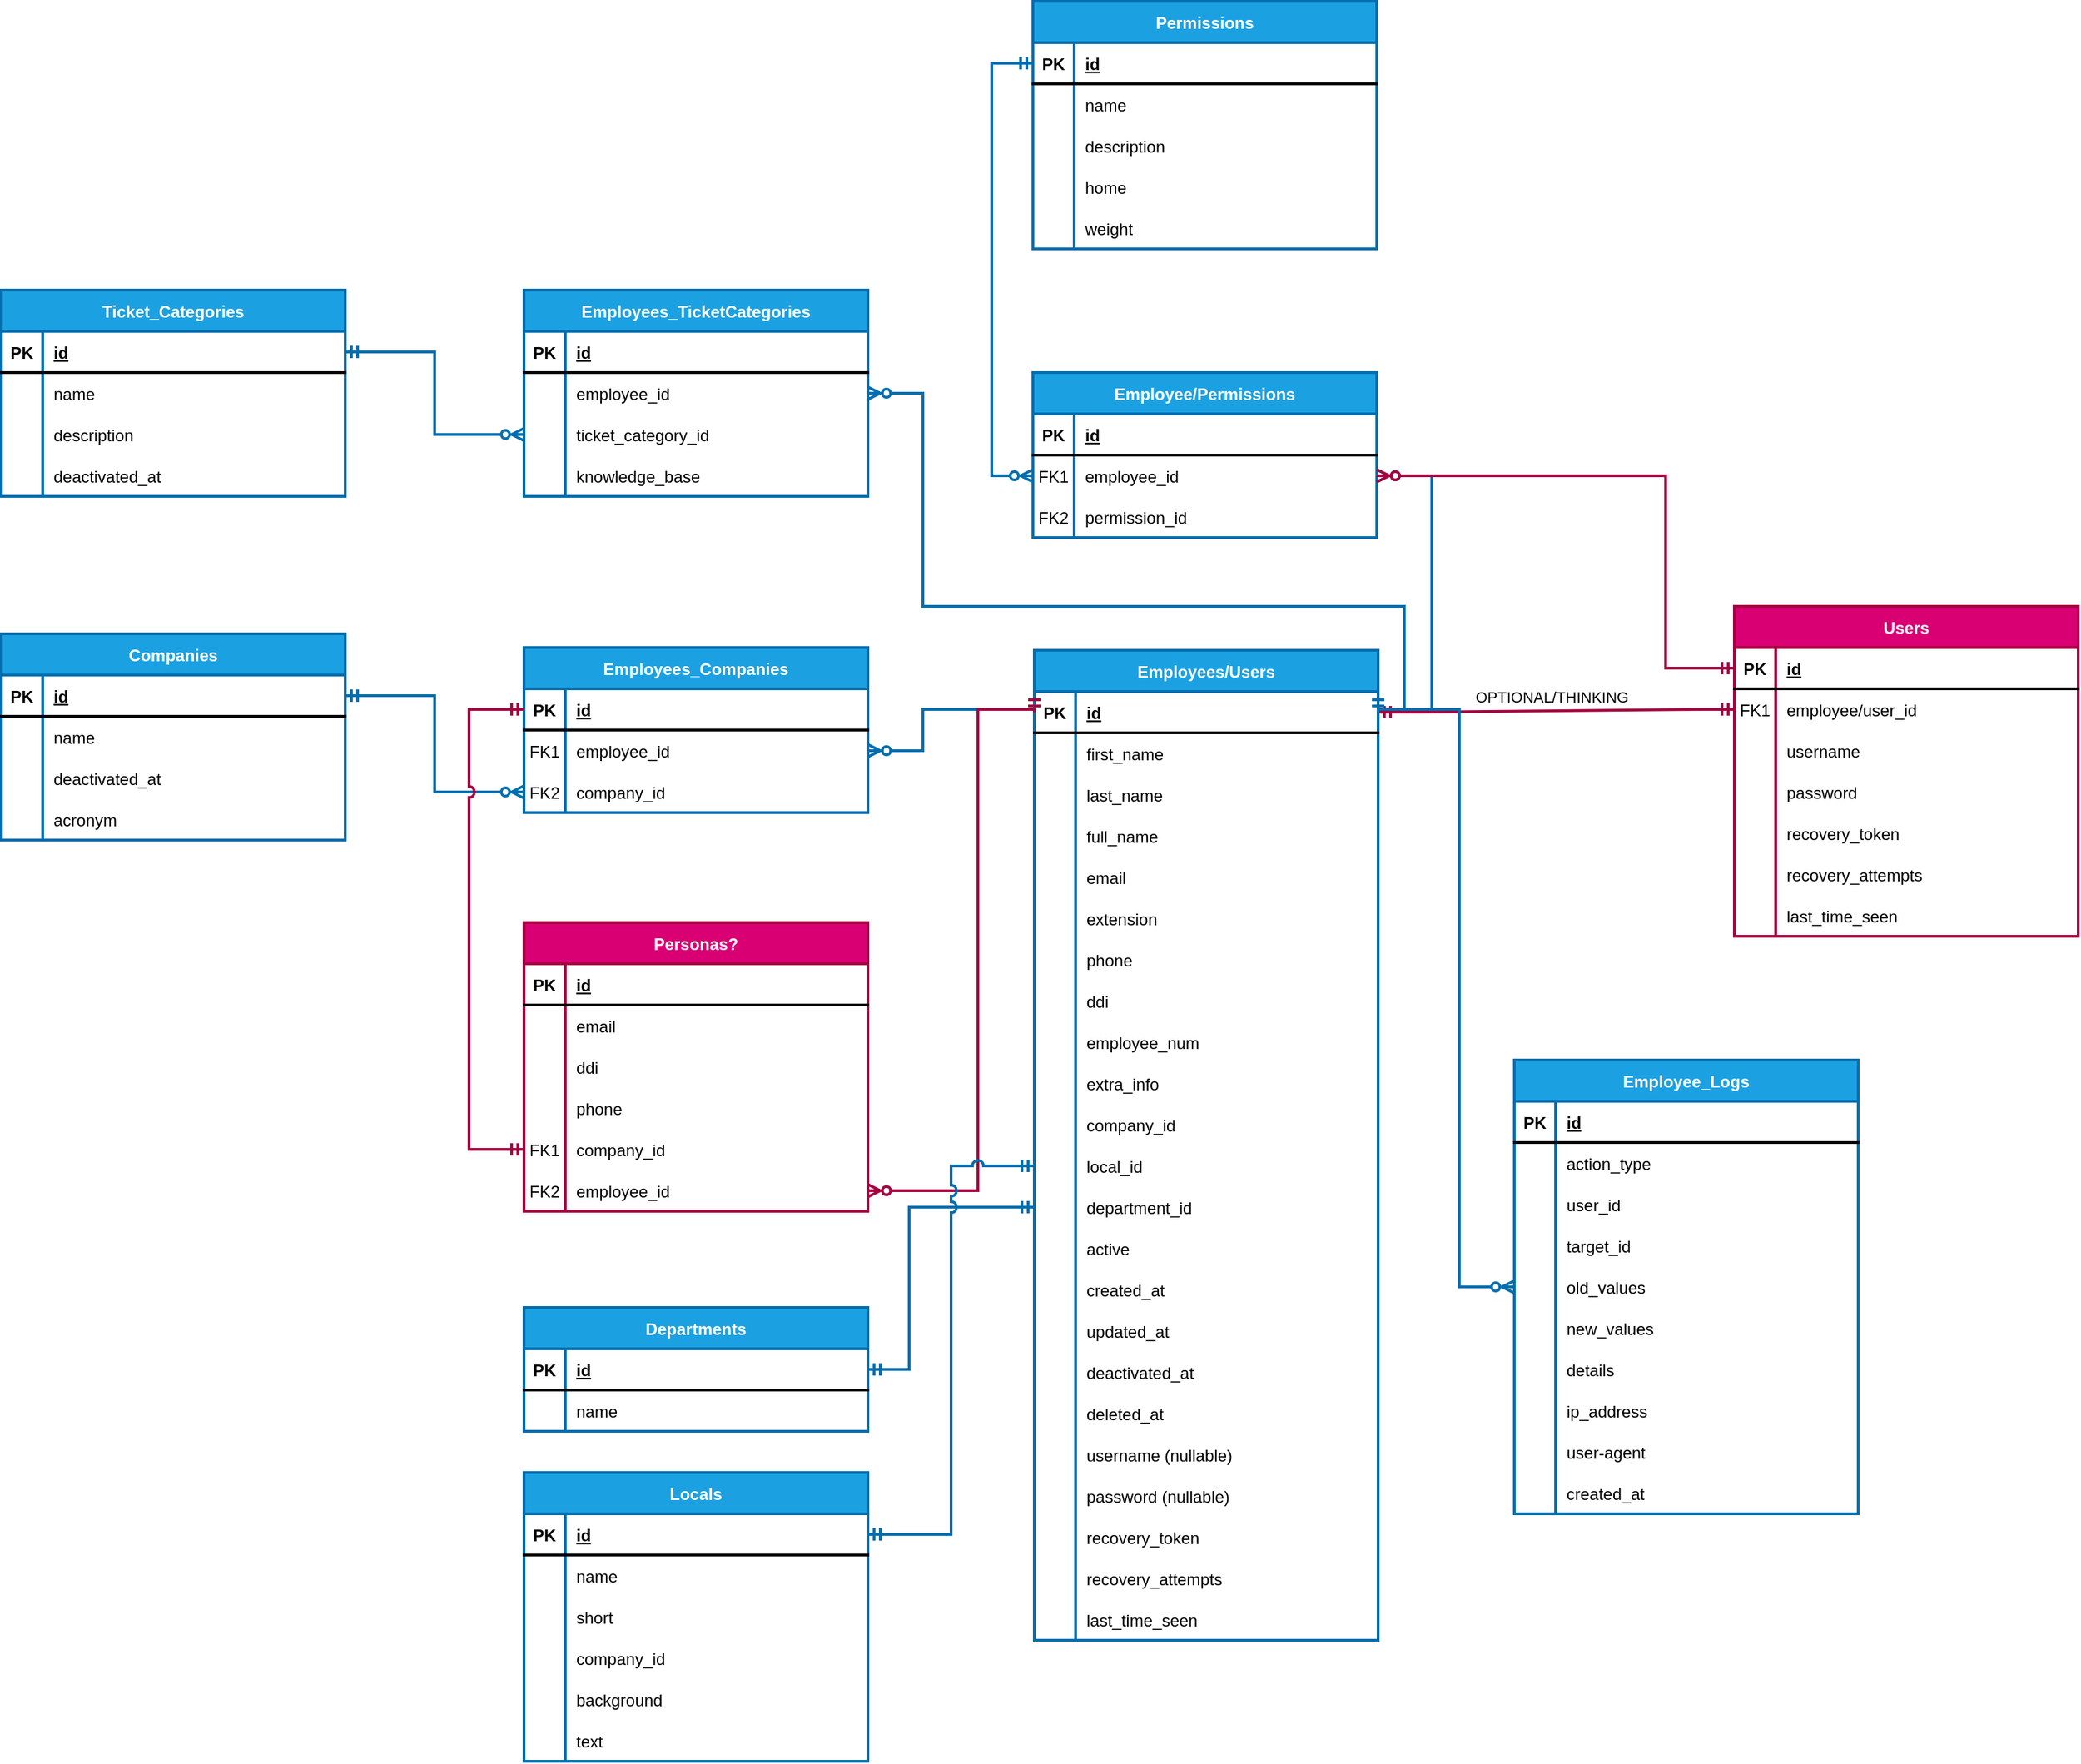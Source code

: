 <mxfile version="26.2.10">
  <diagram id="R2lEEEUBdFMjLlhIrx00" name="Page-1">
    <mxGraphModel dx="3706" dy="2754" grid="1" gridSize="10" guides="1" tooltips="1" connect="1" arrows="1" fold="1" page="1" pageScale="1" pageWidth="850" pageHeight="1100" math="0" shadow="0" extFonts="Permanent Marker^https://fonts.googleapis.com/css?family=Permanent+Marker">
      <root>
        <mxCell id="0" />
        <mxCell id="1" parent="0" />
        <mxCell id="C-vyLk0tnHw3VtMMgP7b-1" value="" style="edgeStyle=entityRelationEdgeStyle;endArrow=ERmandOne;startArrow=ERmandOne;endFill=0;startFill=0;strokeWidth=2;fillColor=#d80073;strokeColor=#A50040;" parent="1" source="C-vyLk0tnHw3VtMMgP7b-24" target="C-vyLk0tnHw3VtMMgP7b-6" edge="1">
          <mxGeometry width="100" height="100" relative="1" as="geometry">
            <mxPoint x="340" y="720" as="sourcePoint" />
            <mxPoint x="440" y="620" as="targetPoint" />
          </mxGeometry>
        </mxCell>
        <mxCell id="2Und60hR-LXsy78Y8abt-61" value="OPTIONAL/THINKING" style="edgeLabel;html=1;align=center;verticalAlign=middle;resizable=0;points=[];" vertex="1" connectable="0" parent="C-vyLk0tnHw3VtMMgP7b-1">
          <mxGeometry x="-0.031" y="-1" relative="1" as="geometry">
            <mxPoint y="-11" as="offset" />
          </mxGeometry>
        </mxCell>
        <mxCell id="C-vyLk0tnHw3VtMMgP7b-2" value="Users" style="shape=table;startSize=30;container=1;collapsible=1;childLayout=tableLayout;fixedRows=1;rowLines=0;fontStyle=1;align=center;resizeLast=1;strokeWidth=2;fillColor=#d80073;fontColor=#ffffff;strokeColor=#A50040;" parent="1" vertex="1">
          <mxGeometry x="630" y="90" width="250" height="240" as="geometry" />
        </mxCell>
        <mxCell id="C-vyLk0tnHw3VtMMgP7b-3" value="" style="shape=partialRectangle;collapsible=0;dropTarget=0;pointerEvents=0;fillColor=none;points=[[0,0.5],[1,0.5]];portConstraint=eastwest;top=0;left=0;right=0;bottom=1;strokeWidth=2;" parent="C-vyLk0tnHw3VtMMgP7b-2" vertex="1">
          <mxGeometry y="30" width="250" height="30" as="geometry" />
        </mxCell>
        <mxCell id="C-vyLk0tnHw3VtMMgP7b-4" value="PK" style="shape=partialRectangle;overflow=hidden;connectable=0;fillColor=none;top=0;left=0;bottom=0;right=0;fontStyle=1;strokeWidth=2;" parent="C-vyLk0tnHw3VtMMgP7b-3" vertex="1">
          <mxGeometry width="30" height="30" as="geometry">
            <mxRectangle width="30" height="30" as="alternateBounds" />
          </mxGeometry>
        </mxCell>
        <mxCell id="C-vyLk0tnHw3VtMMgP7b-5" value="id" style="shape=partialRectangle;overflow=hidden;connectable=0;fillColor=none;top=0;left=0;bottom=0;right=0;align=left;spacingLeft=6;fontStyle=5;strokeWidth=2;" parent="C-vyLk0tnHw3VtMMgP7b-3" vertex="1">
          <mxGeometry x="30" width="220" height="30" as="geometry">
            <mxRectangle width="220" height="30" as="alternateBounds" />
          </mxGeometry>
        </mxCell>
        <mxCell id="C-vyLk0tnHw3VtMMgP7b-6" value="" style="shape=partialRectangle;collapsible=0;dropTarget=0;pointerEvents=0;fillColor=none;points=[[0,0.5],[1,0.5]];portConstraint=eastwest;top=0;left=0;right=0;bottom=0;strokeWidth=2;" parent="C-vyLk0tnHw3VtMMgP7b-2" vertex="1">
          <mxGeometry y="60" width="250" height="30" as="geometry" />
        </mxCell>
        <mxCell id="C-vyLk0tnHw3VtMMgP7b-7" value="FK1" style="shape=partialRectangle;overflow=hidden;connectable=0;fillColor=none;top=0;left=0;bottom=0;right=0;strokeWidth=2;" parent="C-vyLk0tnHw3VtMMgP7b-6" vertex="1">
          <mxGeometry width="30" height="30" as="geometry">
            <mxRectangle width="30" height="30" as="alternateBounds" />
          </mxGeometry>
        </mxCell>
        <mxCell id="C-vyLk0tnHw3VtMMgP7b-8" value="employee/user_id" style="shape=partialRectangle;overflow=hidden;connectable=0;fillColor=none;top=0;left=0;bottom=0;right=0;align=left;spacingLeft=6;strokeWidth=2;" parent="C-vyLk0tnHw3VtMMgP7b-6" vertex="1">
          <mxGeometry x="30" width="220" height="30" as="geometry">
            <mxRectangle width="220" height="30" as="alternateBounds" />
          </mxGeometry>
        </mxCell>
        <mxCell id="C-vyLk0tnHw3VtMMgP7b-9" value="" style="shape=partialRectangle;collapsible=0;dropTarget=0;pointerEvents=0;fillColor=none;points=[[0,0.5],[1,0.5]];portConstraint=eastwest;top=0;left=0;right=0;bottom=0;strokeWidth=2;" parent="C-vyLk0tnHw3VtMMgP7b-2" vertex="1">
          <mxGeometry y="90" width="250" height="30" as="geometry" />
        </mxCell>
        <mxCell id="C-vyLk0tnHw3VtMMgP7b-10" value="" style="shape=partialRectangle;overflow=hidden;connectable=0;fillColor=none;top=0;left=0;bottom=0;right=0;strokeWidth=2;" parent="C-vyLk0tnHw3VtMMgP7b-9" vertex="1">
          <mxGeometry width="30" height="30" as="geometry">
            <mxRectangle width="30" height="30" as="alternateBounds" />
          </mxGeometry>
        </mxCell>
        <mxCell id="C-vyLk0tnHw3VtMMgP7b-11" value="username" style="shape=partialRectangle;overflow=hidden;connectable=0;fillColor=none;top=0;left=0;bottom=0;right=0;align=left;spacingLeft=6;strokeWidth=2;" parent="C-vyLk0tnHw3VtMMgP7b-9" vertex="1">
          <mxGeometry x="30" width="220" height="30" as="geometry">
            <mxRectangle width="220" height="30" as="alternateBounds" />
          </mxGeometry>
        </mxCell>
        <mxCell id="2Und60hR-LXsy78Y8abt-62" value="" style="shape=partialRectangle;collapsible=0;dropTarget=0;pointerEvents=0;fillColor=none;points=[[0,0.5],[1,0.5]];portConstraint=eastwest;top=0;left=0;right=0;bottom=0;strokeWidth=2;" vertex="1" parent="C-vyLk0tnHw3VtMMgP7b-2">
          <mxGeometry y="120" width="250" height="30" as="geometry" />
        </mxCell>
        <mxCell id="2Und60hR-LXsy78Y8abt-63" value="" style="shape=partialRectangle;overflow=hidden;connectable=0;fillColor=none;top=0;left=0;bottom=0;right=0;strokeWidth=2;" vertex="1" parent="2Und60hR-LXsy78Y8abt-62">
          <mxGeometry width="30" height="30" as="geometry">
            <mxRectangle width="30" height="30" as="alternateBounds" />
          </mxGeometry>
        </mxCell>
        <mxCell id="2Und60hR-LXsy78Y8abt-64" value="password" style="shape=partialRectangle;overflow=hidden;connectable=0;fillColor=none;top=0;left=0;bottom=0;right=0;align=left;spacingLeft=6;strokeWidth=2;" vertex="1" parent="2Und60hR-LXsy78Y8abt-62">
          <mxGeometry x="30" width="220" height="30" as="geometry">
            <mxRectangle width="220" height="30" as="alternateBounds" />
          </mxGeometry>
        </mxCell>
        <mxCell id="2Und60hR-LXsy78Y8abt-68" value="" style="shape=partialRectangle;collapsible=0;dropTarget=0;pointerEvents=0;fillColor=none;points=[[0,0.5],[1,0.5]];portConstraint=eastwest;top=0;left=0;right=0;bottom=0;strokeWidth=2;" vertex="1" parent="C-vyLk0tnHw3VtMMgP7b-2">
          <mxGeometry y="150" width="250" height="30" as="geometry" />
        </mxCell>
        <mxCell id="2Und60hR-LXsy78Y8abt-69" value="" style="shape=partialRectangle;overflow=hidden;connectable=0;fillColor=none;top=0;left=0;bottom=0;right=0;strokeWidth=2;" vertex="1" parent="2Und60hR-LXsy78Y8abt-68">
          <mxGeometry width="30" height="30" as="geometry">
            <mxRectangle width="30" height="30" as="alternateBounds" />
          </mxGeometry>
        </mxCell>
        <mxCell id="2Und60hR-LXsy78Y8abt-70" value="recovery_token" style="shape=partialRectangle;overflow=hidden;connectable=0;fillColor=none;top=0;left=0;bottom=0;right=0;align=left;spacingLeft=6;strokeWidth=2;" vertex="1" parent="2Und60hR-LXsy78Y8abt-68">
          <mxGeometry x="30" width="220" height="30" as="geometry">
            <mxRectangle width="220" height="30" as="alternateBounds" />
          </mxGeometry>
        </mxCell>
        <mxCell id="2Und60hR-LXsy78Y8abt-71" value="" style="shape=partialRectangle;collapsible=0;dropTarget=0;pointerEvents=0;fillColor=none;points=[[0,0.5],[1,0.5]];portConstraint=eastwest;top=0;left=0;right=0;bottom=0;strokeWidth=2;" vertex="1" parent="C-vyLk0tnHw3VtMMgP7b-2">
          <mxGeometry y="180" width="250" height="30" as="geometry" />
        </mxCell>
        <mxCell id="2Und60hR-LXsy78Y8abt-72" value="" style="shape=partialRectangle;overflow=hidden;connectable=0;fillColor=none;top=0;left=0;bottom=0;right=0;strokeWidth=2;" vertex="1" parent="2Und60hR-LXsy78Y8abt-71">
          <mxGeometry width="30" height="30" as="geometry">
            <mxRectangle width="30" height="30" as="alternateBounds" />
          </mxGeometry>
        </mxCell>
        <mxCell id="2Und60hR-LXsy78Y8abt-73" value="recovery_attempts" style="shape=partialRectangle;overflow=hidden;connectable=0;fillColor=none;top=0;left=0;bottom=0;right=0;align=left;spacingLeft=6;strokeWidth=2;" vertex="1" parent="2Und60hR-LXsy78Y8abt-71">
          <mxGeometry x="30" width="220" height="30" as="geometry">
            <mxRectangle width="220" height="30" as="alternateBounds" />
          </mxGeometry>
        </mxCell>
        <mxCell id="2Und60hR-LXsy78Y8abt-183" value="" style="shape=partialRectangle;collapsible=0;dropTarget=0;pointerEvents=0;fillColor=none;points=[[0,0.5],[1,0.5]];portConstraint=eastwest;top=0;left=0;right=0;bottom=0;strokeWidth=2;" vertex="1" parent="C-vyLk0tnHw3VtMMgP7b-2">
          <mxGeometry y="210" width="250" height="30" as="geometry" />
        </mxCell>
        <mxCell id="2Und60hR-LXsy78Y8abt-184" value="" style="shape=partialRectangle;overflow=hidden;connectable=0;fillColor=none;top=0;left=0;bottom=0;right=0;strokeWidth=2;" vertex="1" parent="2Und60hR-LXsy78Y8abt-183">
          <mxGeometry width="30" height="30" as="geometry">
            <mxRectangle width="30" height="30" as="alternateBounds" />
          </mxGeometry>
        </mxCell>
        <mxCell id="2Und60hR-LXsy78Y8abt-185" value="last_time_seen" style="shape=partialRectangle;overflow=hidden;connectable=0;fillColor=none;top=0;left=0;bottom=0;right=0;align=left;spacingLeft=6;strokeWidth=2;" vertex="1" parent="2Und60hR-LXsy78Y8abt-183">
          <mxGeometry x="30" width="220" height="30" as="geometry">
            <mxRectangle width="220" height="30" as="alternateBounds" />
          </mxGeometry>
        </mxCell>
        <mxCell id="C-vyLk0tnHw3VtMMgP7b-13" value="Employees_Companies" style="shape=table;startSize=30;container=1;collapsible=1;childLayout=tableLayout;fixedRows=1;rowLines=0;fontStyle=1;align=center;resizeLast=1;strokeWidth=2;fillColor=#1ba1e2;fontColor=#ffffff;strokeColor=#006EAF;" parent="1" vertex="1">
          <mxGeometry x="-250" y="120" width="250" height="120" as="geometry" />
        </mxCell>
        <mxCell id="C-vyLk0tnHw3VtMMgP7b-14" value="" style="shape=partialRectangle;collapsible=0;dropTarget=0;pointerEvents=0;fillColor=none;points=[[0,0.5],[1,0.5]];portConstraint=eastwest;top=0;left=0;right=0;bottom=1;strokeWidth=2;" parent="C-vyLk0tnHw3VtMMgP7b-13" vertex="1">
          <mxGeometry y="30" width="250" height="30" as="geometry" />
        </mxCell>
        <mxCell id="C-vyLk0tnHw3VtMMgP7b-15" value="PK" style="shape=partialRectangle;overflow=hidden;connectable=0;fillColor=none;top=0;left=0;bottom=0;right=0;fontStyle=1;strokeWidth=2;" parent="C-vyLk0tnHw3VtMMgP7b-14" vertex="1">
          <mxGeometry width="30" height="30" as="geometry">
            <mxRectangle width="30" height="30" as="alternateBounds" />
          </mxGeometry>
        </mxCell>
        <mxCell id="C-vyLk0tnHw3VtMMgP7b-16" value="id" style="shape=partialRectangle;overflow=hidden;connectable=0;fillColor=none;top=0;left=0;bottom=0;right=0;align=left;spacingLeft=6;fontStyle=5;strokeWidth=2;" parent="C-vyLk0tnHw3VtMMgP7b-14" vertex="1">
          <mxGeometry x="30" width="220" height="30" as="geometry">
            <mxRectangle width="220" height="30" as="alternateBounds" />
          </mxGeometry>
        </mxCell>
        <mxCell id="C-vyLk0tnHw3VtMMgP7b-17" value="" style="shape=partialRectangle;collapsible=0;dropTarget=0;pointerEvents=0;fillColor=none;points=[[0,0.5],[1,0.5]];portConstraint=eastwest;top=0;left=0;right=0;bottom=0;strokeWidth=2;" parent="C-vyLk0tnHw3VtMMgP7b-13" vertex="1">
          <mxGeometry y="60" width="250" height="30" as="geometry" />
        </mxCell>
        <mxCell id="C-vyLk0tnHw3VtMMgP7b-18" value="FK1" style="shape=partialRectangle;overflow=hidden;connectable=0;fillColor=none;top=0;left=0;bottom=0;right=0;strokeWidth=2;" parent="C-vyLk0tnHw3VtMMgP7b-17" vertex="1">
          <mxGeometry width="30" height="30" as="geometry">
            <mxRectangle width="30" height="30" as="alternateBounds" />
          </mxGeometry>
        </mxCell>
        <mxCell id="C-vyLk0tnHw3VtMMgP7b-19" value="employee_id" style="shape=partialRectangle;overflow=hidden;connectable=0;fillColor=none;top=0;left=0;bottom=0;right=0;align=left;spacingLeft=6;strokeWidth=2;" parent="C-vyLk0tnHw3VtMMgP7b-17" vertex="1">
          <mxGeometry x="30" width="220" height="30" as="geometry">
            <mxRectangle width="220" height="30" as="alternateBounds" />
          </mxGeometry>
        </mxCell>
        <mxCell id="C-vyLk0tnHw3VtMMgP7b-20" value="" style="shape=partialRectangle;collapsible=0;dropTarget=0;pointerEvents=0;fillColor=none;points=[[0,0.5],[1,0.5]];portConstraint=eastwest;top=0;left=0;right=0;bottom=0;strokeWidth=2;" parent="C-vyLk0tnHw3VtMMgP7b-13" vertex="1">
          <mxGeometry y="90" width="250" height="30" as="geometry" />
        </mxCell>
        <mxCell id="C-vyLk0tnHw3VtMMgP7b-21" value="FK2" style="shape=partialRectangle;overflow=hidden;connectable=0;fillColor=none;top=0;left=0;bottom=0;right=0;strokeWidth=2;" parent="C-vyLk0tnHw3VtMMgP7b-20" vertex="1">
          <mxGeometry width="30" height="30" as="geometry">
            <mxRectangle width="30" height="30" as="alternateBounds" />
          </mxGeometry>
        </mxCell>
        <mxCell id="C-vyLk0tnHw3VtMMgP7b-22" value="company_id" style="shape=partialRectangle;overflow=hidden;connectable=0;fillColor=none;top=0;left=0;bottom=0;right=0;align=left;spacingLeft=6;strokeWidth=2;" parent="C-vyLk0tnHw3VtMMgP7b-20" vertex="1">
          <mxGeometry x="30" width="220" height="30" as="geometry">
            <mxRectangle width="220" height="30" as="alternateBounds" />
          </mxGeometry>
        </mxCell>
        <mxCell id="2Und60hR-LXsy78Y8abt-256" value="" style="edgeStyle=orthogonalEdgeStyle;rounded=0;orthogonalLoop=1;jettySize=auto;html=1;fillColor=#1ba1e2;strokeColor=#006EAF;startArrow=ERmandOne;startFill=0;strokeWidth=2;endArrow=ERzeroToMany;endFill=0;exitX=1;exitY=0.5;exitDx=0;exitDy=0;" edge="1" parent="1" source="C-vyLk0tnHw3VtMMgP7b-24" target="2Und60hR-LXsy78Y8abt-186">
          <mxGeometry relative="1" as="geometry">
            <Array as="points">
              <mxPoint x="430" y="165" />
              <mxPoint x="430" y="585" />
            </Array>
          </mxGeometry>
        </mxCell>
        <mxCell id="C-vyLk0tnHw3VtMMgP7b-23" value="Employees/Users" style="shape=table;startSize=30;container=1;collapsible=1;childLayout=tableLayout;fixedRows=1;rowLines=0;fontStyle=1;align=center;resizeLast=1;strokeWidth=2;fillColor=#1ba1e2;fontColor=#ffffff;strokeColor=#006EAF;" parent="1" vertex="1">
          <mxGeometry x="121" y="122" width="250" height="720" as="geometry" />
        </mxCell>
        <mxCell id="C-vyLk0tnHw3VtMMgP7b-24" value="" style="shape=partialRectangle;collapsible=0;dropTarget=0;pointerEvents=0;fillColor=none;points=[[0,0.5],[1,0.5]];portConstraint=eastwest;top=0;left=0;right=0;bottom=1;strokeWidth=2;" parent="C-vyLk0tnHw3VtMMgP7b-23" vertex="1">
          <mxGeometry y="30" width="250" height="30" as="geometry" />
        </mxCell>
        <mxCell id="C-vyLk0tnHw3VtMMgP7b-25" value="PK" style="shape=partialRectangle;overflow=hidden;connectable=0;fillColor=none;top=0;left=0;bottom=0;right=0;fontStyle=1;strokeWidth=2;" parent="C-vyLk0tnHw3VtMMgP7b-24" vertex="1">
          <mxGeometry width="30" height="30" as="geometry">
            <mxRectangle width="30" height="30" as="alternateBounds" />
          </mxGeometry>
        </mxCell>
        <mxCell id="C-vyLk0tnHw3VtMMgP7b-26" value="id" style="shape=partialRectangle;overflow=hidden;connectable=0;fillColor=none;top=0;left=0;bottom=0;right=0;align=left;spacingLeft=6;fontStyle=5;strokeWidth=2;" parent="C-vyLk0tnHw3VtMMgP7b-24" vertex="1">
          <mxGeometry x="30" width="220" height="30" as="geometry">
            <mxRectangle width="220" height="30" as="alternateBounds" />
          </mxGeometry>
        </mxCell>
        <mxCell id="2Und60hR-LXsy78Y8abt-1" value="" style="shape=partialRectangle;collapsible=0;dropTarget=0;pointerEvents=0;fillColor=none;points=[[0,0.5],[1,0.5]];portConstraint=eastwest;top=0;left=0;right=0;bottom=0;strokeWidth=2;" vertex="1" parent="C-vyLk0tnHw3VtMMgP7b-23">
          <mxGeometry y="60" width="250" height="30" as="geometry" />
        </mxCell>
        <mxCell id="2Und60hR-LXsy78Y8abt-2" value="" style="shape=partialRectangle;overflow=hidden;connectable=0;fillColor=none;top=0;left=0;bottom=0;right=0;strokeWidth=2;" vertex="1" parent="2Und60hR-LXsy78Y8abt-1">
          <mxGeometry width="30" height="30" as="geometry">
            <mxRectangle width="30" height="30" as="alternateBounds" />
          </mxGeometry>
        </mxCell>
        <mxCell id="2Und60hR-LXsy78Y8abt-3" value="first_name" style="shape=partialRectangle;overflow=hidden;connectable=0;fillColor=none;top=0;left=0;bottom=0;right=0;align=left;spacingLeft=6;strokeWidth=2;" vertex="1" parent="2Und60hR-LXsy78Y8abt-1">
          <mxGeometry x="30" width="220" height="30" as="geometry">
            <mxRectangle width="220" height="30" as="alternateBounds" />
          </mxGeometry>
        </mxCell>
        <mxCell id="2Und60hR-LXsy78Y8abt-4" value="" style="shape=partialRectangle;collapsible=0;dropTarget=0;pointerEvents=0;fillColor=none;points=[[0,0.5],[1,0.5]];portConstraint=eastwest;top=0;left=0;right=0;bottom=0;strokeWidth=2;" vertex="1" parent="C-vyLk0tnHw3VtMMgP7b-23">
          <mxGeometry y="90" width="250" height="30" as="geometry" />
        </mxCell>
        <mxCell id="2Und60hR-LXsy78Y8abt-5" value="" style="shape=partialRectangle;overflow=hidden;connectable=0;fillColor=none;top=0;left=0;bottom=0;right=0;strokeWidth=2;" vertex="1" parent="2Und60hR-LXsy78Y8abt-4">
          <mxGeometry width="30" height="30" as="geometry">
            <mxRectangle width="30" height="30" as="alternateBounds" />
          </mxGeometry>
        </mxCell>
        <mxCell id="2Und60hR-LXsy78Y8abt-6" value="last_name" style="shape=partialRectangle;overflow=hidden;connectable=0;fillColor=none;top=0;left=0;bottom=0;right=0;align=left;spacingLeft=6;strokeWidth=2;" vertex="1" parent="2Und60hR-LXsy78Y8abt-4">
          <mxGeometry x="30" width="220" height="30" as="geometry">
            <mxRectangle width="220" height="30" as="alternateBounds" />
          </mxGeometry>
        </mxCell>
        <mxCell id="2Und60hR-LXsy78Y8abt-7" value="" style="shape=partialRectangle;collapsible=0;dropTarget=0;pointerEvents=0;fillColor=none;points=[[0,0.5],[1,0.5]];portConstraint=eastwest;top=0;left=0;right=0;bottom=0;strokeWidth=2;" vertex="1" parent="C-vyLk0tnHw3VtMMgP7b-23">
          <mxGeometry y="120" width="250" height="30" as="geometry" />
        </mxCell>
        <mxCell id="2Und60hR-LXsy78Y8abt-8" value="" style="shape=partialRectangle;overflow=hidden;connectable=0;fillColor=none;top=0;left=0;bottom=0;right=0;strokeWidth=2;" vertex="1" parent="2Und60hR-LXsy78Y8abt-7">
          <mxGeometry width="30" height="30" as="geometry">
            <mxRectangle width="30" height="30" as="alternateBounds" />
          </mxGeometry>
        </mxCell>
        <mxCell id="2Und60hR-LXsy78Y8abt-9" value="full_name" style="shape=partialRectangle;overflow=hidden;connectable=0;fillColor=none;top=0;left=0;bottom=0;right=0;align=left;spacingLeft=6;strokeWidth=2;" vertex="1" parent="2Und60hR-LXsy78Y8abt-7">
          <mxGeometry x="30" width="220" height="30" as="geometry">
            <mxRectangle width="220" height="30" as="alternateBounds" />
          </mxGeometry>
        </mxCell>
        <mxCell id="2Und60hR-LXsy78Y8abt-52" value="" style="shape=partialRectangle;collapsible=0;dropTarget=0;pointerEvents=0;fillColor=none;points=[[0,0.5],[1,0.5]];portConstraint=eastwest;top=0;left=0;right=0;bottom=0;strokeWidth=2;" vertex="1" parent="C-vyLk0tnHw3VtMMgP7b-23">
          <mxGeometry y="150" width="250" height="30" as="geometry" />
        </mxCell>
        <mxCell id="2Und60hR-LXsy78Y8abt-53" value="" style="shape=partialRectangle;overflow=hidden;connectable=0;fillColor=none;top=0;left=0;bottom=0;right=0;strokeWidth=2;" vertex="1" parent="2Und60hR-LXsy78Y8abt-52">
          <mxGeometry width="30" height="30" as="geometry">
            <mxRectangle width="30" height="30" as="alternateBounds" />
          </mxGeometry>
        </mxCell>
        <mxCell id="2Und60hR-LXsy78Y8abt-54" value="email" style="shape=partialRectangle;overflow=hidden;connectable=0;fillColor=none;top=0;left=0;bottom=0;right=0;align=left;spacingLeft=6;strokeWidth=2;" vertex="1" parent="2Und60hR-LXsy78Y8abt-52">
          <mxGeometry x="30" width="220" height="30" as="geometry">
            <mxRectangle width="220" height="30" as="alternateBounds" />
          </mxGeometry>
        </mxCell>
        <mxCell id="2Und60hR-LXsy78Y8abt-10" value="" style="shape=partialRectangle;collapsible=0;dropTarget=0;pointerEvents=0;fillColor=none;points=[[0,0.5],[1,0.5]];portConstraint=eastwest;top=0;left=0;right=0;bottom=0;strokeWidth=2;" vertex="1" parent="C-vyLk0tnHw3VtMMgP7b-23">
          <mxGeometry y="180" width="250" height="30" as="geometry" />
        </mxCell>
        <mxCell id="2Und60hR-LXsy78Y8abt-11" value="" style="shape=partialRectangle;overflow=hidden;connectable=0;fillColor=none;top=0;left=0;bottom=0;right=0;strokeWidth=2;" vertex="1" parent="2Und60hR-LXsy78Y8abt-10">
          <mxGeometry width="30" height="30" as="geometry">
            <mxRectangle width="30" height="30" as="alternateBounds" />
          </mxGeometry>
        </mxCell>
        <mxCell id="2Und60hR-LXsy78Y8abt-12" value="extension" style="shape=partialRectangle;overflow=hidden;connectable=0;fillColor=none;top=0;left=0;bottom=0;right=0;align=left;spacingLeft=6;strokeWidth=2;" vertex="1" parent="2Und60hR-LXsy78Y8abt-10">
          <mxGeometry x="30" width="220" height="30" as="geometry">
            <mxRectangle width="220" height="30" as="alternateBounds" />
          </mxGeometry>
        </mxCell>
        <mxCell id="2Und60hR-LXsy78Y8abt-13" value="" style="shape=partialRectangle;collapsible=0;dropTarget=0;pointerEvents=0;fillColor=none;points=[[0,0.5],[1,0.5]];portConstraint=eastwest;top=0;left=0;right=0;bottom=0;strokeWidth=2;" vertex="1" parent="C-vyLk0tnHw3VtMMgP7b-23">
          <mxGeometry y="210" width="250" height="30" as="geometry" />
        </mxCell>
        <mxCell id="2Und60hR-LXsy78Y8abt-14" value="" style="shape=partialRectangle;overflow=hidden;connectable=0;fillColor=none;top=0;left=0;bottom=0;right=0;strokeWidth=2;" vertex="1" parent="2Und60hR-LXsy78Y8abt-13">
          <mxGeometry width="30" height="30" as="geometry">
            <mxRectangle width="30" height="30" as="alternateBounds" />
          </mxGeometry>
        </mxCell>
        <mxCell id="2Und60hR-LXsy78Y8abt-15" value="phone" style="shape=partialRectangle;overflow=hidden;connectable=0;fillColor=none;top=0;left=0;bottom=0;right=0;align=left;spacingLeft=6;strokeWidth=2;" vertex="1" parent="2Und60hR-LXsy78Y8abt-13">
          <mxGeometry x="30" width="220" height="30" as="geometry">
            <mxRectangle width="220" height="30" as="alternateBounds" />
          </mxGeometry>
        </mxCell>
        <mxCell id="2Und60hR-LXsy78Y8abt-16" value="" style="shape=partialRectangle;collapsible=0;dropTarget=0;pointerEvents=0;fillColor=none;points=[[0,0.5],[1,0.5]];portConstraint=eastwest;top=0;left=0;right=0;bottom=0;strokeWidth=2;" vertex="1" parent="C-vyLk0tnHw3VtMMgP7b-23">
          <mxGeometry y="240" width="250" height="30" as="geometry" />
        </mxCell>
        <mxCell id="2Und60hR-LXsy78Y8abt-17" value="" style="shape=partialRectangle;overflow=hidden;connectable=0;fillColor=none;top=0;left=0;bottom=0;right=0;strokeWidth=2;" vertex="1" parent="2Und60hR-LXsy78Y8abt-16">
          <mxGeometry width="30" height="30" as="geometry">
            <mxRectangle width="30" height="30" as="alternateBounds" />
          </mxGeometry>
        </mxCell>
        <mxCell id="2Und60hR-LXsy78Y8abt-18" value="ddi" style="shape=partialRectangle;overflow=hidden;connectable=0;fillColor=none;top=0;left=0;bottom=0;right=0;align=left;spacingLeft=6;strokeWidth=2;" vertex="1" parent="2Und60hR-LXsy78Y8abt-16">
          <mxGeometry x="30" width="220" height="30" as="geometry">
            <mxRectangle width="220" height="30" as="alternateBounds" />
          </mxGeometry>
        </mxCell>
        <mxCell id="2Und60hR-LXsy78Y8abt-19" value="" style="shape=partialRectangle;collapsible=0;dropTarget=0;pointerEvents=0;fillColor=none;points=[[0,0.5],[1,0.5]];portConstraint=eastwest;top=0;left=0;right=0;bottom=0;strokeWidth=2;" vertex="1" parent="C-vyLk0tnHw3VtMMgP7b-23">
          <mxGeometry y="270" width="250" height="30" as="geometry" />
        </mxCell>
        <mxCell id="2Und60hR-LXsy78Y8abt-20" value="" style="shape=partialRectangle;overflow=hidden;connectable=0;fillColor=none;top=0;left=0;bottom=0;right=0;strokeWidth=2;" vertex="1" parent="2Und60hR-LXsy78Y8abt-19">
          <mxGeometry width="30" height="30" as="geometry">
            <mxRectangle width="30" height="30" as="alternateBounds" />
          </mxGeometry>
        </mxCell>
        <mxCell id="2Und60hR-LXsy78Y8abt-21" value="employee_num" style="shape=partialRectangle;overflow=hidden;connectable=0;fillColor=none;top=0;left=0;bottom=0;right=0;align=left;spacingLeft=6;strokeWidth=2;" vertex="1" parent="2Und60hR-LXsy78Y8abt-19">
          <mxGeometry x="30" width="220" height="30" as="geometry">
            <mxRectangle width="220" height="30" as="alternateBounds" />
          </mxGeometry>
        </mxCell>
        <mxCell id="2Und60hR-LXsy78Y8abt-22" value="" style="shape=partialRectangle;collapsible=0;dropTarget=0;pointerEvents=0;fillColor=none;points=[[0,0.5],[1,0.5]];portConstraint=eastwest;top=0;left=0;right=0;bottom=0;strokeWidth=2;" vertex="1" parent="C-vyLk0tnHw3VtMMgP7b-23">
          <mxGeometry y="300" width="250" height="30" as="geometry" />
        </mxCell>
        <mxCell id="2Und60hR-LXsy78Y8abt-23" value="" style="shape=partialRectangle;overflow=hidden;connectable=0;fillColor=none;top=0;left=0;bottom=0;right=0;strokeWidth=2;" vertex="1" parent="2Und60hR-LXsy78Y8abt-22">
          <mxGeometry width="30" height="30" as="geometry">
            <mxRectangle width="30" height="30" as="alternateBounds" />
          </mxGeometry>
        </mxCell>
        <mxCell id="2Und60hR-LXsy78Y8abt-24" value="extra_info" style="shape=partialRectangle;overflow=hidden;connectable=0;fillColor=none;top=0;left=0;bottom=0;right=0;align=left;spacingLeft=6;strokeWidth=2;" vertex="1" parent="2Und60hR-LXsy78Y8abt-22">
          <mxGeometry x="30" width="220" height="30" as="geometry">
            <mxRectangle width="220" height="30" as="alternateBounds" />
          </mxGeometry>
        </mxCell>
        <mxCell id="2Und60hR-LXsy78Y8abt-25" value="" style="shape=partialRectangle;collapsible=0;dropTarget=0;pointerEvents=0;fillColor=none;points=[[0,0.5],[1,0.5]];portConstraint=eastwest;top=0;left=0;right=0;bottom=0;strokeWidth=2;" vertex="1" parent="C-vyLk0tnHw3VtMMgP7b-23">
          <mxGeometry y="330" width="250" height="30" as="geometry" />
        </mxCell>
        <mxCell id="2Und60hR-LXsy78Y8abt-26" value="" style="shape=partialRectangle;overflow=hidden;connectable=0;fillColor=none;top=0;left=0;bottom=0;right=0;strokeWidth=2;" vertex="1" parent="2Und60hR-LXsy78Y8abt-25">
          <mxGeometry width="30" height="30" as="geometry">
            <mxRectangle width="30" height="30" as="alternateBounds" />
          </mxGeometry>
        </mxCell>
        <mxCell id="2Und60hR-LXsy78Y8abt-27" value="company_id" style="shape=partialRectangle;overflow=hidden;connectable=0;fillColor=none;top=0;left=0;bottom=0;right=0;align=left;spacingLeft=6;strokeWidth=2;" vertex="1" parent="2Und60hR-LXsy78Y8abt-25">
          <mxGeometry x="30" width="220" height="30" as="geometry">
            <mxRectangle width="220" height="30" as="alternateBounds" />
          </mxGeometry>
        </mxCell>
        <mxCell id="C-vyLk0tnHw3VtMMgP7b-27" value="" style="shape=partialRectangle;collapsible=0;dropTarget=0;pointerEvents=0;fillColor=none;points=[[0,0.5],[1,0.5]];portConstraint=eastwest;top=0;left=0;right=0;bottom=0;strokeWidth=2;" parent="C-vyLk0tnHw3VtMMgP7b-23" vertex="1">
          <mxGeometry y="360" width="250" height="30" as="geometry" />
        </mxCell>
        <mxCell id="C-vyLk0tnHw3VtMMgP7b-28" value="" style="shape=partialRectangle;overflow=hidden;connectable=0;fillColor=none;top=0;left=0;bottom=0;right=0;strokeWidth=2;" parent="C-vyLk0tnHw3VtMMgP7b-27" vertex="1">
          <mxGeometry width="30" height="30" as="geometry">
            <mxRectangle width="30" height="30" as="alternateBounds" />
          </mxGeometry>
        </mxCell>
        <mxCell id="C-vyLk0tnHw3VtMMgP7b-29" value="local_id" style="shape=partialRectangle;overflow=hidden;connectable=0;fillColor=none;top=0;left=0;bottom=0;right=0;align=left;spacingLeft=6;strokeWidth=2;" parent="C-vyLk0tnHw3VtMMgP7b-27" vertex="1">
          <mxGeometry x="30" width="220" height="30" as="geometry">
            <mxRectangle width="220" height="30" as="alternateBounds" />
          </mxGeometry>
        </mxCell>
        <mxCell id="2Und60hR-LXsy78Y8abt-28" value="" style="shape=partialRectangle;collapsible=0;dropTarget=0;pointerEvents=0;fillColor=none;points=[[0,0.5],[1,0.5]];portConstraint=eastwest;top=0;left=0;right=0;bottom=0;strokeWidth=2;" vertex="1" parent="C-vyLk0tnHw3VtMMgP7b-23">
          <mxGeometry y="390" width="250" height="30" as="geometry" />
        </mxCell>
        <mxCell id="2Und60hR-LXsy78Y8abt-29" value="" style="shape=partialRectangle;overflow=hidden;connectable=0;fillColor=none;top=0;left=0;bottom=0;right=0;strokeWidth=2;" vertex="1" parent="2Und60hR-LXsy78Y8abt-28">
          <mxGeometry width="30" height="30" as="geometry">
            <mxRectangle width="30" height="30" as="alternateBounds" />
          </mxGeometry>
        </mxCell>
        <mxCell id="2Und60hR-LXsy78Y8abt-30" value="department_id" style="shape=partialRectangle;overflow=hidden;connectable=0;fillColor=none;top=0;left=0;bottom=0;right=0;align=left;spacingLeft=6;strokeWidth=2;" vertex="1" parent="2Und60hR-LXsy78Y8abt-28">
          <mxGeometry x="30" width="220" height="30" as="geometry">
            <mxRectangle width="220" height="30" as="alternateBounds" />
          </mxGeometry>
        </mxCell>
        <mxCell id="2Und60hR-LXsy78Y8abt-31" value="" style="shape=partialRectangle;collapsible=0;dropTarget=0;pointerEvents=0;fillColor=none;points=[[0,0.5],[1,0.5]];portConstraint=eastwest;top=0;left=0;right=0;bottom=0;strokeWidth=2;" vertex="1" parent="C-vyLk0tnHw3VtMMgP7b-23">
          <mxGeometry y="420" width="250" height="30" as="geometry" />
        </mxCell>
        <mxCell id="2Und60hR-LXsy78Y8abt-32" value="" style="shape=partialRectangle;overflow=hidden;connectable=0;fillColor=none;top=0;left=0;bottom=0;right=0;strokeWidth=2;" vertex="1" parent="2Und60hR-LXsy78Y8abt-31">
          <mxGeometry width="30" height="30" as="geometry">
            <mxRectangle width="30" height="30" as="alternateBounds" />
          </mxGeometry>
        </mxCell>
        <mxCell id="2Und60hR-LXsy78Y8abt-33" value="active" style="shape=partialRectangle;overflow=hidden;connectable=0;fillColor=none;top=0;left=0;bottom=0;right=0;align=left;spacingLeft=6;strokeWidth=2;" vertex="1" parent="2Und60hR-LXsy78Y8abt-31">
          <mxGeometry x="30" width="220" height="30" as="geometry">
            <mxRectangle width="220" height="30" as="alternateBounds" />
          </mxGeometry>
        </mxCell>
        <mxCell id="2Und60hR-LXsy78Y8abt-34" value="" style="shape=partialRectangle;collapsible=0;dropTarget=0;pointerEvents=0;fillColor=none;points=[[0,0.5],[1,0.5]];portConstraint=eastwest;top=0;left=0;right=0;bottom=0;strokeWidth=2;" vertex="1" parent="C-vyLk0tnHw3VtMMgP7b-23">
          <mxGeometry y="450" width="250" height="30" as="geometry" />
        </mxCell>
        <mxCell id="2Und60hR-LXsy78Y8abt-35" value="" style="shape=partialRectangle;overflow=hidden;connectable=0;fillColor=none;top=0;left=0;bottom=0;right=0;strokeWidth=2;" vertex="1" parent="2Und60hR-LXsy78Y8abt-34">
          <mxGeometry width="30" height="30" as="geometry">
            <mxRectangle width="30" height="30" as="alternateBounds" />
          </mxGeometry>
        </mxCell>
        <mxCell id="2Und60hR-LXsy78Y8abt-36" value="created_at" style="shape=partialRectangle;overflow=hidden;connectable=0;fillColor=none;top=0;left=0;bottom=0;right=0;align=left;spacingLeft=6;strokeWidth=2;" vertex="1" parent="2Und60hR-LXsy78Y8abt-34">
          <mxGeometry x="30" width="220" height="30" as="geometry">
            <mxRectangle width="220" height="30" as="alternateBounds" />
          </mxGeometry>
        </mxCell>
        <mxCell id="2Und60hR-LXsy78Y8abt-37" value="" style="shape=partialRectangle;collapsible=0;dropTarget=0;pointerEvents=0;fillColor=none;points=[[0,0.5],[1,0.5]];portConstraint=eastwest;top=0;left=0;right=0;bottom=0;strokeWidth=2;" vertex="1" parent="C-vyLk0tnHw3VtMMgP7b-23">
          <mxGeometry y="480" width="250" height="30" as="geometry" />
        </mxCell>
        <mxCell id="2Und60hR-LXsy78Y8abt-38" value="" style="shape=partialRectangle;overflow=hidden;connectable=0;fillColor=none;top=0;left=0;bottom=0;right=0;strokeWidth=2;" vertex="1" parent="2Und60hR-LXsy78Y8abt-37">
          <mxGeometry width="30" height="30" as="geometry">
            <mxRectangle width="30" height="30" as="alternateBounds" />
          </mxGeometry>
        </mxCell>
        <mxCell id="2Und60hR-LXsy78Y8abt-39" value="updated_at" style="shape=partialRectangle;overflow=hidden;connectable=0;fillColor=none;top=0;left=0;bottom=0;right=0;align=left;spacingLeft=6;strokeWidth=2;" vertex="1" parent="2Und60hR-LXsy78Y8abt-37">
          <mxGeometry x="30" width="220" height="30" as="geometry">
            <mxRectangle width="220" height="30" as="alternateBounds" />
          </mxGeometry>
        </mxCell>
        <mxCell id="2Und60hR-LXsy78Y8abt-40" value="" style="shape=partialRectangle;collapsible=0;dropTarget=0;pointerEvents=0;fillColor=none;points=[[0,0.5],[1,0.5]];portConstraint=eastwest;top=0;left=0;right=0;bottom=0;strokeWidth=2;" vertex="1" parent="C-vyLk0tnHw3VtMMgP7b-23">
          <mxGeometry y="510" width="250" height="30" as="geometry" />
        </mxCell>
        <mxCell id="2Und60hR-LXsy78Y8abt-41" value="" style="shape=partialRectangle;overflow=hidden;connectable=0;fillColor=none;top=0;left=0;bottom=0;right=0;strokeWidth=2;" vertex="1" parent="2Und60hR-LXsy78Y8abt-40">
          <mxGeometry width="30" height="30" as="geometry">
            <mxRectangle width="30" height="30" as="alternateBounds" />
          </mxGeometry>
        </mxCell>
        <mxCell id="2Und60hR-LXsy78Y8abt-42" value="deactivated_at" style="shape=partialRectangle;overflow=hidden;connectable=0;fillColor=none;top=0;left=0;bottom=0;right=0;align=left;spacingLeft=6;strokeWidth=2;" vertex="1" parent="2Und60hR-LXsy78Y8abt-40">
          <mxGeometry x="30" width="220" height="30" as="geometry">
            <mxRectangle width="220" height="30" as="alternateBounds" />
          </mxGeometry>
        </mxCell>
        <mxCell id="2Und60hR-LXsy78Y8abt-43" value="" style="shape=partialRectangle;collapsible=0;dropTarget=0;pointerEvents=0;fillColor=none;points=[[0,0.5],[1,0.5]];portConstraint=eastwest;top=0;left=0;right=0;bottom=0;strokeWidth=2;" vertex="1" parent="C-vyLk0tnHw3VtMMgP7b-23">
          <mxGeometry y="540" width="250" height="30" as="geometry" />
        </mxCell>
        <mxCell id="2Und60hR-LXsy78Y8abt-44" value="" style="shape=partialRectangle;overflow=hidden;connectable=0;fillColor=none;top=0;left=0;bottom=0;right=0;strokeWidth=2;" vertex="1" parent="2Und60hR-LXsy78Y8abt-43">
          <mxGeometry width="30" height="30" as="geometry">
            <mxRectangle width="30" height="30" as="alternateBounds" />
          </mxGeometry>
        </mxCell>
        <mxCell id="2Und60hR-LXsy78Y8abt-45" value="deleted_at" style="shape=partialRectangle;overflow=hidden;connectable=0;fillColor=none;top=0;left=0;bottom=0;right=0;align=left;spacingLeft=6;strokeWidth=2;" vertex="1" parent="2Und60hR-LXsy78Y8abt-43">
          <mxGeometry x="30" width="220" height="30" as="geometry">
            <mxRectangle width="220" height="30" as="alternateBounds" />
          </mxGeometry>
        </mxCell>
        <mxCell id="2Und60hR-LXsy78Y8abt-46" value="" style="shape=partialRectangle;collapsible=0;dropTarget=0;pointerEvents=0;fillColor=none;points=[[0,0.5],[1,0.5]];portConstraint=eastwest;top=0;left=0;right=0;bottom=0;strokeWidth=2;" vertex="1" parent="C-vyLk0tnHw3VtMMgP7b-23">
          <mxGeometry y="570" width="250" height="30" as="geometry" />
        </mxCell>
        <mxCell id="2Und60hR-LXsy78Y8abt-47" value="" style="shape=partialRectangle;overflow=hidden;connectable=0;fillColor=none;top=0;left=0;bottom=0;right=0;strokeWidth=2;" vertex="1" parent="2Und60hR-LXsy78Y8abt-46">
          <mxGeometry width="30" height="30" as="geometry">
            <mxRectangle width="30" height="30" as="alternateBounds" />
          </mxGeometry>
        </mxCell>
        <mxCell id="2Und60hR-LXsy78Y8abt-48" value="username (nullable)" style="shape=partialRectangle;overflow=hidden;connectable=0;fillColor=none;top=0;left=0;bottom=0;right=0;align=left;spacingLeft=6;strokeWidth=2;" vertex="1" parent="2Und60hR-LXsy78Y8abt-46">
          <mxGeometry x="30" width="220" height="30" as="geometry">
            <mxRectangle width="220" height="30" as="alternateBounds" />
          </mxGeometry>
        </mxCell>
        <mxCell id="2Und60hR-LXsy78Y8abt-49" value="" style="shape=partialRectangle;collapsible=0;dropTarget=0;pointerEvents=0;fillColor=none;points=[[0,0.5],[1,0.5]];portConstraint=eastwest;top=0;left=0;right=0;bottom=0;strokeWidth=2;" vertex="1" parent="C-vyLk0tnHw3VtMMgP7b-23">
          <mxGeometry y="600" width="250" height="30" as="geometry" />
        </mxCell>
        <mxCell id="2Und60hR-LXsy78Y8abt-50" value="" style="shape=partialRectangle;overflow=hidden;connectable=0;fillColor=none;top=0;left=0;bottom=0;right=0;strokeWidth=2;" vertex="1" parent="2Und60hR-LXsy78Y8abt-49">
          <mxGeometry width="30" height="30" as="geometry">
            <mxRectangle width="30" height="30" as="alternateBounds" />
          </mxGeometry>
        </mxCell>
        <mxCell id="2Und60hR-LXsy78Y8abt-51" value="password (nullable)" style="shape=partialRectangle;overflow=hidden;connectable=0;fillColor=none;top=0;left=0;bottom=0;right=0;align=left;spacingLeft=6;strokeWidth=2;" vertex="1" parent="2Und60hR-LXsy78Y8abt-49">
          <mxGeometry x="30" width="220" height="30" as="geometry">
            <mxRectangle width="220" height="30" as="alternateBounds" />
          </mxGeometry>
        </mxCell>
        <mxCell id="2Und60hR-LXsy78Y8abt-55" value="" style="shape=partialRectangle;collapsible=0;dropTarget=0;pointerEvents=0;fillColor=none;points=[[0,0.5],[1,0.5]];portConstraint=eastwest;top=0;left=0;right=0;bottom=0;strokeWidth=2;" vertex="1" parent="C-vyLk0tnHw3VtMMgP7b-23">
          <mxGeometry y="630" width="250" height="30" as="geometry" />
        </mxCell>
        <mxCell id="2Und60hR-LXsy78Y8abt-56" value="" style="shape=partialRectangle;overflow=hidden;connectable=0;fillColor=none;top=0;left=0;bottom=0;right=0;strokeWidth=2;" vertex="1" parent="2Und60hR-LXsy78Y8abt-55">
          <mxGeometry width="30" height="30" as="geometry">
            <mxRectangle width="30" height="30" as="alternateBounds" />
          </mxGeometry>
        </mxCell>
        <mxCell id="2Und60hR-LXsy78Y8abt-57" value="recovery_token" style="shape=partialRectangle;overflow=hidden;connectable=0;fillColor=none;top=0;left=0;bottom=0;right=0;align=left;spacingLeft=6;strokeWidth=2;" vertex="1" parent="2Und60hR-LXsy78Y8abt-55">
          <mxGeometry x="30" width="220" height="30" as="geometry">
            <mxRectangle width="220" height="30" as="alternateBounds" />
          </mxGeometry>
        </mxCell>
        <mxCell id="2Und60hR-LXsy78Y8abt-74" value="" style="shape=partialRectangle;collapsible=0;dropTarget=0;pointerEvents=0;fillColor=none;points=[[0,0.5],[1,0.5]];portConstraint=eastwest;top=0;left=0;right=0;bottom=0;strokeWidth=2;" vertex="1" parent="C-vyLk0tnHw3VtMMgP7b-23">
          <mxGeometry y="660" width="250" height="30" as="geometry" />
        </mxCell>
        <mxCell id="2Und60hR-LXsy78Y8abt-75" value="" style="shape=partialRectangle;overflow=hidden;connectable=0;fillColor=none;top=0;left=0;bottom=0;right=0;strokeWidth=2;" vertex="1" parent="2Und60hR-LXsy78Y8abt-74">
          <mxGeometry width="30" height="30" as="geometry">
            <mxRectangle width="30" height="30" as="alternateBounds" />
          </mxGeometry>
        </mxCell>
        <mxCell id="2Und60hR-LXsy78Y8abt-76" value="recovery_attempts" style="shape=partialRectangle;overflow=hidden;connectable=0;fillColor=none;top=0;left=0;bottom=0;right=0;align=left;spacingLeft=6;strokeWidth=2;" vertex="1" parent="2Und60hR-LXsy78Y8abt-74">
          <mxGeometry x="30" width="220" height="30" as="geometry">
            <mxRectangle width="220" height="30" as="alternateBounds" />
          </mxGeometry>
        </mxCell>
        <mxCell id="2Und60hR-LXsy78Y8abt-180" value="" style="shape=partialRectangle;collapsible=0;dropTarget=0;pointerEvents=0;fillColor=none;points=[[0,0.5],[1,0.5]];portConstraint=eastwest;top=0;left=0;right=0;bottom=0;strokeWidth=2;" vertex="1" parent="C-vyLk0tnHw3VtMMgP7b-23">
          <mxGeometry y="690" width="250" height="30" as="geometry" />
        </mxCell>
        <mxCell id="2Und60hR-LXsy78Y8abt-181" value="" style="shape=partialRectangle;overflow=hidden;connectable=0;fillColor=none;top=0;left=0;bottom=0;right=0;strokeWidth=2;" vertex="1" parent="2Und60hR-LXsy78Y8abt-180">
          <mxGeometry width="30" height="30" as="geometry">
            <mxRectangle width="30" height="30" as="alternateBounds" />
          </mxGeometry>
        </mxCell>
        <mxCell id="2Und60hR-LXsy78Y8abt-182" value="last_time_seen" style="shape=partialRectangle;overflow=hidden;connectable=0;fillColor=none;top=0;left=0;bottom=0;right=0;align=left;spacingLeft=6;strokeWidth=2;" vertex="1" parent="2Und60hR-LXsy78Y8abt-180">
          <mxGeometry x="30" width="220" height="30" as="geometry">
            <mxRectangle width="220" height="30" as="alternateBounds" />
          </mxGeometry>
        </mxCell>
        <mxCell id="2Und60hR-LXsy78Y8abt-77" value="Companies" style="shape=table;startSize=30;container=1;collapsible=1;childLayout=tableLayout;fixedRows=1;rowLines=0;fontStyle=1;align=center;resizeLast=1;strokeWidth=2;fillColor=#1ba1e2;fontColor=#ffffff;strokeColor=#006EAF;" vertex="1" parent="1">
          <mxGeometry x="-630" y="110" width="250" height="150" as="geometry" />
        </mxCell>
        <mxCell id="2Und60hR-LXsy78Y8abt-78" value="" style="shape=partialRectangle;collapsible=0;dropTarget=0;pointerEvents=0;fillColor=none;points=[[0,0.5],[1,0.5]];portConstraint=eastwest;top=0;left=0;right=0;bottom=1;strokeWidth=2;" vertex="1" parent="2Und60hR-LXsy78Y8abt-77">
          <mxGeometry y="30" width="250" height="30" as="geometry" />
        </mxCell>
        <mxCell id="2Und60hR-LXsy78Y8abt-79" value="PK" style="shape=partialRectangle;overflow=hidden;connectable=0;fillColor=none;top=0;left=0;bottom=0;right=0;fontStyle=1;strokeWidth=2;" vertex="1" parent="2Und60hR-LXsy78Y8abt-78">
          <mxGeometry width="30" height="30" as="geometry">
            <mxRectangle width="30" height="30" as="alternateBounds" />
          </mxGeometry>
        </mxCell>
        <mxCell id="2Und60hR-LXsy78Y8abt-80" value="id" style="shape=partialRectangle;overflow=hidden;connectable=0;fillColor=none;top=0;left=0;bottom=0;right=0;align=left;spacingLeft=6;fontStyle=5;strokeWidth=2;" vertex="1" parent="2Und60hR-LXsy78Y8abt-78">
          <mxGeometry x="30" width="220" height="30" as="geometry">
            <mxRectangle width="220" height="30" as="alternateBounds" />
          </mxGeometry>
        </mxCell>
        <mxCell id="2Und60hR-LXsy78Y8abt-81" value="" style="shape=partialRectangle;collapsible=0;dropTarget=0;pointerEvents=0;fillColor=none;points=[[0,0.5],[1,0.5]];portConstraint=eastwest;top=0;left=0;right=0;bottom=0;strokeWidth=2;" vertex="1" parent="2Und60hR-LXsy78Y8abt-77">
          <mxGeometry y="60" width="250" height="30" as="geometry" />
        </mxCell>
        <mxCell id="2Und60hR-LXsy78Y8abt-82" value="" style="shape=partialRectangle;overflow=hidden;connectable=0;fillColor=none;top=0;left=0;bottom=0;right=0;strokeWidth=2;" vertex="1" parent="2Und60hR-LXsy78Y8abt-81">
          <mxGeometry width="30" height="30" as="geometry">
            <mxRectangle width="30" height="30" as="alternateBounds" />
          </mxGeometry>
        </mxCell>
        <mxCell id="2Und60hR-LXsy78Y8abt-83" value="name" style="shape=partialRectangle;overflow=hidden;connectable=0;fillColor=none;top=0;left=0;bottom=0;right=0;align=left;spacingLeft=6;strokeWidth=2;" vertex="1" parent="2Und60hR-LXsy78Y8abt-81">
          <mxGeometry x="30" width="220" height="30" as="geometry">
            <mxRectangle width="220" height="30" as="alternateBounds" />
          </mxGeometry>
        </mxCell>
        <mxCell id="2Und60hR-LXsy78Y8abt-87" value="" style="shape=partialRectangle;collapsible=0;dropTarget=0;pointerEvents=0;fillColor=none;points=[[0,0.5],[1,0.5]];portConstraint=eastwest;top=0;left=0;right=0;bottom=0;strokeWidth=2;" vertex="1" parent="2Und60hR-LXsy78Y8abt-77">
          <mxGeometry y="90" width="250" height="30" as="geometry" />
        </mxCell>
        <mxCell id="2Und60hR-LXsy78Y8abt-88" value="" style="shape=partialRectangle;overflow=hidden;connectable=0;fillColor=none;top=0;left=0;bottom=0;right=0;strokeWidth=2;" vertex="1" parent="2Und60hR-LXsy78Y8abt-87">
          <mxGeometry width="30" height="30" as="geometry">
            <mxRectangle width="30" height="30" as="alternateBounds" />
          </mxGeometry>
        </mxCell>
        <mxCell id="2Und60hR-LXsy78Y8abt-89" value="deactivated_at" style="shape=partialRectangle;overflow=hidden;connectable=0;fillColor=none;top=0;left=0;bottom=0;right=0;align=left;spacingLeft=6;strokeWidth=2;" vertex="1" parent="2Und60hR-LXsy78Y8abt-87">
          <mxGeometry x="30" width="220" height="30" as="geometry">
            <mxRectangle width="220" height="30" as="alternateBounds" />
          </mxGeometry>
        </mxCell>
        <mxCell id="2Und60hR-LXsy78Y8abt-84" value="" style="shape=partialRectangle;collapsible=0;dropTarget=0;pointerEvents=0;fillColor=none;points=[[0,0.5],[1,0.5]];portConstraint=eastwest;top=0;left=0;right=0;bottom=0;strokeWidth=2;" vertex="1" parent="2Und60hR-LXsy78Y8abt-77">
          <mxGeometry y="120" width="250" height="30" as="geometry" />
        </mxCell>
        <mxCell id="2Und60hR-LXsy78Y8abt-85" value="" style="shape=partialRectangle;overflow=hidden;connectable=0;fillColor=none;top=0;left=0;bottom=0;right=0;strokeWidth=2;" vertex="1" parent="2Und60hR-LXsy78Y8abt-84">
          <mxGeometry width="30" height="30" as="geometry">
            <mxRectangle width="30" height="30" as="alternateBounds" />
          </mxGeometry>
        </mxCell>
        <mxCell id="2Und60hR-LXsy78Y8abt-86" value="acronym" style="shape=partialRectangle;overflow=hidden;connectable=0;fillColor=none;top=0;left=0;bottom=0;right=0;align=left;spacingLeft=6;strokeWidth=2;" vertex="1" parent="2Und60hR-LXsy78Y8abt-84">
          <mxGeometry x="30" width="220" height="30" as="geometry">
            <mxRectangle width="220" height="30" as="alternateBounds" />
          </mxGeometry>
        </mxCell>
        <mxCell id="2Und60hR-LXsy78Y8abt-90" style="edgeStyle=orthogonalEdgeStyle;rounded=0;orthogonalLoop=1;jettySize=auto;html=1;entryX=0;entryY=0.5;entryDx=0;entryDy=0;exitX=1;exitY=0.5;exitDx=0;exitDy=0;strokeWidth=2;startArrow=ERmandOne;startFill=0;endArrow=ERzeroToMany;endFill=0;fillColor=#1ba1e2;strokeColor=#006EAF;" edge="1" parent="1" source="2Und60hR-LXsy78Y8abt-78" target="C-vyLk0tnHw3VtMMgP7b-20">
          <mxGeometry relative="1" as="geometry" />
        </mxCell>
        <mxCell id="2Und60hR-LXsy78Y8abt-91" style="edgeStyle=orthogonalEdgeStyle;rounded=0;orthogonalLoop=1;jettySize=auto;html=1;entryX=0;entryY=0.5;entryDx=0;entryDy=0;exitX=1;exitY=0.5;exitDx=0;exitDy=0;strokeWidth=2;startArrow=ERzeroToMany;startFill=0;endArrow=ERmandOne;endFill=0;fillColor=#1ba1e2;strokeColor=#006EAF;" edge="1" parent="1" source="C-vyLk0tnHw3VtMMgP7b-17" target="C-vyLk0tnHw3VtMMgP7b-24">
          <mxGeometry relative="1" as="geometry">
            <Array as="points">
              <mxPoint x="40" y="195" />
              <mxPoint x="40" y="165" />
            </Array>
          </mxGeometry>
        </mxCell>
        <mxCell id="2Und60hR-LXsy78Y8abt-92" value="Personas?" style="shape=table;startSize=30;container=1;collapsible=1;childLayout=tableLayout;fixedRows=1;rowLines=0;fontStyle=1;align=center;resizeLast=1;strokeWidth=2;fillColor=#d80073;fontColor=#ffffff;strokeColor=#A50040;" vertex="1" parent="1">
          <mxGeometry x="-250" y="320" width="250" height="210" as="geometry" />
        </mxCell>
        <mxCell id="2Und60hR-LXsy78Y8abt-93" value="" style="shape=partialRectangle;collapsible=0;dropTarget=0;pointerEvents=0;fillColor=none;points=[[0,0.5],[1,0.5]];portConstraint=eastwest;top=0;left=0;right=0;bottom=1;strokeWidth=2;" vertex="1" parent="2Und60hR-LXsy78Y8abt-92">
          <mxGeometry y="30" width="250" height="30" as="geometry" />
        </mxCell>
        <mxCell id="2Und60hR-LXsy78Y8abt-94" value="PK" style="shape=partialRectangle;overflow=hidden;connectable=0;fillColor=none;top=0;left=0;bottom=0;right=0;fontStyle=1;strokeWidth=2;" vertex="1" parent="2Und60hR-LXsy78Y8abt-93">
          <mxGeometry width="30" height="30" as="geometry">
            <mxRectangle width="30" height="30" as="alternateBounds" />
          </mxGeometry>
        </mxCell>
        <mxCell id="2Und60hR-LXsy78Y8abt-95" value="id" style="shape=partialRectangle;overflow=hidden;connectable=0;fillColor=none;top=0;left=0;bottom=0;right=0;align=left;spacingLeft=6;fontStyle=5;strokeWidth=2;" vertex="1" parent="2Und60hR-LXsy78Y8abt-93">
          <mxGeometry x="30" width="220" height="30" as="geometry">
            <mxRectangle width="220" height="30" as="alternateBounds" />
          </mxGeometry>
        </mxCell>
        <mxCell id="2Und60hR-LXsy78Y8abt-96" value="" style="shape=partialRectangle;collapsible=0;dropTarget=0;pointerEvents=0;fillColor=none;points=[[0,0.5],[1,0.5]];portConstraint=eastwest;top=0;left=0;right=0;bottom=0;strokeWidth=2;" vertex="1" parent="2Und60hR-LXsy78Y8abt-92">
          <mxGeometry y="60" width="250" height="30" as="geometry" />
        </mxCell>
        <mxCell id="2Und60hR-LXsy78Y8abt-97" value="" style="shape=partialRectangle;overflow=hidden;connectable=0;fillColor=none;top=0;left=0;bottom=0;right=0;strokeWidth=2;" vertex="1" parent="2Und60hR-LXsy78Y8abt-96">
          <mxGeometry width="30" height="30" as="geometry">
            <mxRectangle width="30" height="30" as="alternateBounds" />
          </mxGeometry>
        </mxCell>
        <mxCell id="2Und60hR-LXsy78Y8abt-98" value="email" style="shape=partialRectangle;overflow=hidden;connectable=0;fillColor=none;top=0;left=0;bottom=0;right=0;align=left;spacingLeft=6;strokeWidth=2;" vertex="1" parent="2Und60hR-LXsy78Y8abt-96">
          <mxGeometry x="30" width="220" height="30" as="geometry">
            <mxRectangle width="220" height="30" as="alternateBounds" />
          </mxGeometry>
        </mxCell>
        <mxCell id="2Und60hR-LXsy78Y8abt-99" value="" style="shape=partialRectangle;collapsible=0;dropTarget=0;pointerEvents=0;fillColor=none;points=[[0,0.5],[1,0.5]];portConstraint=eastwest;top=0;left=0;right=0;bottom=0;strokeWidth=2;" vertex="1" parent="2Und60hR-LXsy78Y8abt-92">
          <mxGeometry y="90" width="250" height="30" as="geometry" />
        </mxCell>
        <mxCell id="2Und60hR-LXsy78Y8abt-100" value="" style="shape=partialRectangle;overflow=hidden;connectable=0;fillColor=none;top=0;left=0;bottom=0;right=0;strokeWidth=2;" vertex="1" parent="2Und60hR-LXsy78Y8abt-99">
          <mxGeometry width="30" height="30" as="geometry">
            <mxRectangle width="30" height="30" as="alternateBounds" />
          </mxGeometry>
        </mxCell>
        <mxCell id="2Und60hR-LXsy78Y8abt-101" value="ddi" style="shape=partialRectangle;overflow=hidden;connectable=0;fillColor=none;top=0;left=0;bottom=0;right=0;align=left;spacingLeft=6;strokeWidth=2;" vertex="1" parent="2Und60hR-LXsy78Y8abt-99">
          <mxGeometry x="30" width="220" height="30" as="geometry">
            <mxRectangle width="220" height="30" as="alternateBounds" />
          </mxGeometry>
        </mxCell>
        <mxCell id="2Und60hR-LXsy78Y8abt-108" value="" style="shape=partialRectangle;collapsible=0;dropTarget=0;pointerEvents=0;fillColor=none;points=[[0,0.5],[1,0.5]];portConstraint=eastwest;top=0;left=0;right=0;bottom=0;strokeWidth=2;" vertex="1" parent="2Und60hR-LXsy78Y8abt-92">
          <mxGeometry y="120" width="250" height="30" as="geometry" />
        </mxCell>
        <mxCell id="2Und60hR-LXsy78Y8abt-109" value="" style="shape=partialRectangle;overflow=hidden;connectable=0;fillColor=none;top=0;left=0;bottom=0;right=0;strokeWidth=2;" vertex="1" parent="2Und60hR-LXsy78Y8abt-108">
          <mxGeometry width="30" height="30" as="geometry">
            <mxRectangle width="30" height="30" as="alternateBounds" />
          </mxGeometry>
        </mxCell>
        <mxCell id="2Und60hR-LXsy78Y8abt-110" value="phone" style="shape=partialRectangle;overflow=hidden;connectable=0;fillColor=none;top=0;left=0;bottom=0;right=0;align=left;spacingLeft=6;strokeWidth=2;" vertex="1" parent="2Und60hR-LXsy78Y8abt-108">
          <mxGeometry x="30" width="220" height="30" as="geometry">
            <mxRectangle width="220" height="30" as="alternateBounds" />
          </mxGeometry>
        </mxCell>
        <mxCell id="2Und60hR-LXsy78Y8abt-102" value="" style="shape=partialRectangle;collapsible=0;dropTarget=0;pointerEvents=0;fillColor=none;points=[[0,0.5],[1,0.5]];portConstraint=eastwest;top=0;left=0;right=0;bottom=0;strokeWidth=2;" vertex="1" parent="2Und60hR-LXsy78Y8abt-92">
          <mxGeometry y="150" width="250" height="30" as="geometry" />
        </mxCell>
        <mxCell id="2Und60hR-LXsy78Y8abt-103" value="FK1" style="shape=partialRectangle;overflow=hidden;connectable=0;fillColor=none;top=0;left=0;bottom=0;right=0;strokeWidth=2;" vertex="1" parent="2Und60hR-LXsy78Y8abt-102">
          <mxGeometry width="30" height="30" as="geometry">
            <mxRectangle width="30" height="30" as="alternateBounds" />
          </mxGeometry>
        </mxCell>
        <mxCell id="2Und60hR-LXsy78Y8abt-104" value="company_id" style="shape=partialRectangle;overflow=hidden;connectable=0;fillColor=none;top=0;left=0;bottom=0;right=0;align=left;spacingLeft=6;strokeWidth=2;" vertex="1" parent="2Und60hR-LXsy78Y8abt-102">
          <mxGeometry x="30" width="220" height="30" as="geometry">
            <mxRectangle width="220" height="30" as="alternateBounds" />
          </mxGeometry>
        </mxCell>
        <mxCell id="2Und60hR-LXsy78Y8abt-105" value="" style="shape=partialRectangle;collapsible=0;dropTarget=0;pointerEvents=0;fillColor=none;points=[[0,0.5],[1,0.5]];portConstraint=eastwest;top=0;left=0;right=0;bottom=0;strokeWidth=2;" vertex="1" parent="2Und60hR-LXsy78Y8abt-92">
          <mxGeometry y="180" width="250" height="30" as="geometry" />
        </mxCell>
        <mxCell id="2Und60hR-LXsy78Y8abt-106" value="FK2" style="shape=partialRectangle;overflow=hidden;connectable=0;fillColor=none;top=0;left=0;bottom=0;right=0;strokeWidth=2;" vertex="1" parent="2Und60hR-LXsy78Y8abt-105">
          <mxGeometry width="30" height="30" as="geometry">
            <mxRectangle width="30" height="30" as="alternateBounds" />
          </mxGeometry>
        </mxCell>
        <mxCell id="2Und60hR-LXsy78Y8abt-107" value="employee_id" style="shape=partialRectangle;overflow=hidden;connectable=0;fillColor=none;top=0;left=0;bottom=0;right=0;align=left;spacingLeft=6;strokeWidth=2;" vertex="1" parent="2Und60hR-LXsy78Y8abt-105">
          <mxGeometry x="30" width="220" height="30" as="geometry">
            <mxRectangle width="220" height="30" as="alternateBounds" />
          </mxGeometry>
        </mxCell>
        <mxCell id="2Und60hR-LXsy78Y8abt-111" style="edgeStyle=orthogonalEdgeStyle;rounded=0;orthogonalLoop=1;jettySize=auto;html=1;entryX=0;entryY=0.5;entryDx=0;entryDy=0;exitX=0;exitY=0.5;exitDx=0;exitDy=0;endArrow=ERmandOne;endFill=0;startArrow=ERmandOne;startFill=0;strokeWidth=2;jumpStyle=arc;fillColor=#d80073;strokeColor=#A50040;" edge="1" parent="1" source="2Und60hR-LXsy78Y8abt-102" target="C-vyLk0tnHw3VtMMgP7b-14">
          <mxGeometry relative="1" as="geometry">
            <Array as="points">
              <mxPoint x="-290" y="485" />
              <mxPoint x="-290" y="165" />
            </Array>
          </mxGeometry>
        </mxCell>
        <mxCell id="2Und60hR-LXsy78Y8abt-113" style="edgeStyle=orthogonalEdgeStyle;rounded=0;orthogonalLoop=1;jettySize=auto;html=1;entryX=0;entryY=0.5;entryDx=0;entryDy=0;strokeWidth=2;startArrow=ERzeroToMany;startFill=0;endArrow=ERmandOne;endFill=0;fillColor=#d80073;strokeColor=#A50040;exitX=1;exitY=0.5;exitDx=0;exitDy=0;" edge="1" parent="1" source="2Und60hR-LXsy78Y8abt-105" target="C-vyLk0tnHw3VtMMgP7b-24">
          <mxGeometry relative="1" as="geometry">
            <Array as="points">
              <mxPoint x="80" y="515" />
              <mxPoint x="80" y="165" />
              <mxPoint x="121" y="165" />
            </Array>
          </mxGeometry>
        </mxCell>
        <mxCell id="2Und60hR-LXsy78Y8abt-114" value="Ticket_Categories" style="shape=table;startSize=30;container=1;collapsible=1;childLayout=tableLayout;fixedRows=1;rowLines=0;fontStyle=1;align=center;resizeLast=1;strokeWidth=2;fillColor=#1ba1e2;fontColor=#ffffff;strokeColor=#006EAF;" vertex="1" parent="1">
          <mxGeometry x="-630" y="-140" width="250" height="150" as="geometry" />
        </mxCell>
        <mxCell id="2Und60hR-LXsy78Y8abt-115" value="" style="shape=partialRectangle;collapsible=0;dropTarget=0;pointerEvents=0;fillColor=none;points=[[0,0.5],[1,0.5]];portConstraint=eastwest;top=0;left=0;right=0;bottom=1;strokeWidth=2;" vertex="1" parent="2Und60hR-LXsy78Y8abt-114">
          <mxGeometry y="30" width="250" height="30" as="geometry" />
        </mxCell>
        <mxCell id="2Und60hR-LXsy78Y8abt-116" value="PK" style="shape=partialRectangle;overflow=hidden;connectable=0;fillColor=none;top=0;left=0;bottom=0;right=0;fontStyle=1;strokeWidth=2;" vertex="1" parent="2Und60hR-LXsy78Y8abt-115">
          <mxGeometry width="30" height="30" as="geometry">
            <mxRectangle width="30" height="30" as="alternateBounds" />
          </mxGeometry>
        </mxCell>
        <mxCell id="2Und60hR-LXsy78Y8abt-117" value="id" style="shape=partialRectangle;overflow=hidden;connectable=0;fillColor=none;top=0;left=0;bottom=0;right=0;align=left;spacingLeft=6;fontStyle=5;strokeWidth=2;" vertex="1" parent="2Und60hR-LXsy78Y8abt-115">
          <mxGeometry x="30" width="220" height="30" as="geometry">
            <mxRectangle width="220" height="30" as="alternateBounds" />
          </mxGeometry>
        </mxCell>
        <mxCell id="2Und60hR-LXsy78Y8abt-118" value="" style="shape=partialRectangle;collapsible=0;dropTarget=0;pointerEvents=0;fillColor=none;points=[[0,0.5],[1,0.5]];portConstraint=eastwest;top=0;left=0;right=0;bottom=0;strokeWidth=2;" vertex="1" parent="2Und60hR-LXsy78Y8abt-114">
          <mxGeometry y="60" width="250" height="30" as="geometry" />
        </mxCell>
        <mxCell id="2Und60hR-LXsy78Y8abt-119" value="" style="shape=partialRectangle;overflow=hidden;connectable=0;fillColor=none;top=0;left=0;bottom=0;right=0;strokeWidth=2;" vertex="1" parent="2Und60hR-LXsy78Y8abt-118">
          <mxGeometry width="30" height="30" as="geometry">
            <mxRectangle width="30" height="30" as="alternateBounds" />
          </mxGeometry>
        </mxCell>
        <mxCell id="2Und60hR-LXsy78Y8abt-120" value="name" style="shape=partialRectangle;overflow=hidden;connectable=0;fillColor=none;top=0;left=0;bottom=0;right=0;align=left;spacingLeft=6;strokeWidth=2;" vertex="1" parent="2Und60hR-LXsy78Y8abt-118">
          <mxGeometry x="30" width="220" height="30" as="geometry">
            <mxRectangle width="220" height="30" as="alternateBounds" />
          </mxGeometry>
        </mxCell>
        <mxCell id="2Und60hR-LXsy78Y8abt-121" value="" style="shape=partialRectangle;collapsible=0;dropTarget=0;pointerEvents=0;fillColor=none;points=[[0,0.5],[1,0.5]];portConstraint=eastwest;top=0;left=0;right=0;bottom=0;strokeWidth=2;" vertex="1" parent="2Und60hR-LXsy78Y8abt-114">
          <mxGeometry y="90" width="250" height="30" as="geometry" />
        </mxCell>
        <mxCell id="2Und60hR-LXsy78Y8abt-122" value="" style="shape=partialRectangle;overflow=hidden;connectable=0;fillColor=none;top=0;left=0;bottom=0;right=0;strokeWidth=2;" vertex="1" parent="2Und60hR-LXsy78Y8abt-121">
          <mxGeometry width="30" height="30" as="geometry">
            <mxRectangle width="30" height="30" as="alternateBounds" />
          </mxGeometry>
        </mxCell>
        <mxCell id="2Und60hR-LXsy78Y8abt-123" value="description" style="shape=partialRectangle;overflow=hidden;connectable=0;fillColor=none;top=0;left=0;bottom=0;right=0;align=left;spacingLeft=6;strokeWidth=2;" vertex="1" parent="2Und60hR-LXsy78Y8abt-121">
          <mxGeometry x="30" width="220" height="30" as="geometry">
            <mxRectangle width="220" height="30" as="alternateBounds" />
          </mxGeometry>
        </mxCell>
        <mxCell id="2Und60hR-LXsy78Y8abt-124" value="" style="shape=partialRectangle;collapsible=0;dropTarget=0;pointerEvents=0;fillColor=none;points=[[0,0.5],[1,0.5]];portConstraint=eastwest;top=0;left=0;right=0;bottom=0;strokeWidth=2;" vertex="1" parent="2Und60hR-LXsy78Y8abt-114">
          <mxGeometry y="120" width="250" height="30" as="geometry" />
        </mxCell>
        <mxCell id="2Und60hR-LXsy78Y8abt-125" value="" style="shape=partialRectangle;overflow=hidden;connectable=0;fillColor=none;top=0;left=0;bottom=0;right=0;strokeWidth=2;" vertex="1" parent="2Und60hR-LXsy78Y8abt-124">
          <mxGeometry width="30" height="30" as="geometry">
            <mxRectangle width="30" height="30" as="alternateBounds" />
          </mxGeometry>
        </mxCell>
        <mxCell id="2Und60hR-LXsy78Y8abt-126" value="deactivated_at" style="shape=partialRectangle;overflow=hidden;connectable=0;fillColor=none;top=0;left=0;bottom=0;right=0;align=left;spacingLeft=6;strokeWidth=2;" vertex="1" parent="2Und60hR-LXsy78Y8abt-124">
          <mxGeometry x="30" width="220" height="30" as="geometry">
            <mxRectangle width="220" height="30" as="alternateBounds" />
          </mxGeometry>
        </mxCell>
        <mxCell id="2Und60hR-LXsy78Y8abt-143" style="edgeStyle=orthogonalEdgeStyle;rounded=0;orthogonalLoop=1;jettySize=auto;html=1;entryX=1;entryY=0.5;entryDx=0;entryDy=0;exitX=0;exitY=0.5;exitDx=0;exitDy=0;strokeWidth=2;startArrow=ERzeroToMany;startFill=0;endArrow=ERmandOne;endFill=0;fillColor=#1ba1e2;strokeColor=#006EAF;" edge="1" parent="1" source="2Und60hR-LXsy78Y8abt-134" target="2Und60hR-LXsy78Y8abt-115">
          <mxGeometry relative="1" as="geometry" />
        </mxCell>
        <mxCell id="2Und60hR-LXsy78Y8abt-127" value="Employees_TicketCategories" style="shape=table;startSize=30;container=1;collapsible=1;childLayout=tableLayout;fixedRows=1;rowLines=0;fontStyle=1;align=center;resizeLast=1;strokeWidth=2;fillColor=#1ba1e2;fontColor=#ffffff;strokeColor=#006EAF;" vertex="1" parent="1">
          <mxGeometry x="-250" y="-140" width="250" height="150" as="geometry" />
        </mxCell>
        <mxCell id="2Und60hR-LXsy78Y8abt-128" value="" style="shape=partialRectangle;collapsible=0;dropTarget=0;pointerEvents=0;fillColor=none;points=[[0,0.5],[1,0.5]];portConstraint=eastwest;top=0;left=0;right=0;bottom=1;strokeWidth=2;" vertex="1" parent="2Und60hR-LXsy78Y8abt-127">
          <mxGeometry y="30" width="250" height="30" as="geometry" />
        </mxCell>
        <mxCell id="2Und60hR-LXsy78Y8abt-129" value="PK" style="shape=partialRectangle;overflow=hidden;connectable=0;fillColor=none;top=0;left=0;bottom=0;right=0;fontStyle=1;strokeWidth=2;" vertex="1" parent="2Und60hR-LXsy78Y8abt-128">
          <mxGeometry width="30" height="30" as="geometry">
            <mxRectangle width="30" height="30" as="alternateBounds" />
          </mxGeometry>
        </mxCell>
        <mxCell id="2Und60hR-LXsy78Y8abt-130" value="id" style="shape=partialRectangle;overflow=hidden;connectable=0;fillColor=none;top=0;left=0;bottom=0;right=0;align=left;spacingLeft=6;fontStyle=5;strokeWidth=2;" vertex="1" parent="2Und60hR-LXsy78Y8abt-128">
          <mxGeometry x="30" width="220" height="30" as="geometry">
            <mxRectangle width="220" height="30" as="alternateBounds" />
          </mxGeometry>
        </mxCell>
        <mxCell id="2Und60hR-LXsy78Y8abt-131" value="" style="shape=partialRectangle;collapsible=0;dropTarget=0;pointerEvents=0;fillColor=none;points=[[0,0.5],[1,0.5]];portConstraint=eastwest;top=0;left=0;right=0;bottom=0;strokeWidth=2;" vertex="1" parent="2Und60hR-LXsy78Y8abt-127">
          <mxGeometry y="60" width="250" height="30" as="geometry" />
        </mxCell>
        <mxCell id="2Und60hR-LXsy78Y8abt-132" value="" style="shape=partialRectangle;overflow=hidden;connectable=0;fillColor=none;top=0;left=0;bottom=0;right=0;strokeWidth=2;" vertex="1" parent="2Und60hR-LXsy78Y8abt-131">
          <mxGeometry width="30" height="30" as="geometry">
            <mxRectangle width="30" height="30" as="alternateBounds" />
          </mxGeometry>
        </mxCell>
        <mxCell id="2Und60hR-LXsy78Y8abt-133" value="employee_id" style="shape=partialRectangle;overflow=hidden;connectable=0;fillColor=none;top=0;left=0;bottom=0;right=0;align=left;spacingLeft=6;strokeWidth=2;" vertex="1" parent="2Und60hR-LXsy78Y8abt-131">
          <mxGeometry x="30" width="220" height="30" as="geometry">
            <mxRectangle width="220" height="30" as="alternateBounds" />
          </mxGeometry>
        </mxCell>
        <mxCell id="2Und60hR-LXsy78Y8abt-134" value="" style="shape=partialRectangle;collapsible=0;dropTarget=0;pointerEvents=0;fillColor=none;points=[[0,0.5],[1,0.5]];portConstraint=eastwest;top=0;left=0;right=0;bottom=0;strokeWidth=2;" vertex="1" parent="2Und60hR-LXsy78Y8abt-127">
          <mxGeometry y="90" width="250" height="30" as="geometry" />
        </mxCell>
        <mxCell id="2Und60hR-LXsy78Y8abt-135" value="" style="shape=partialRectangle;overflow=hidden;connectable=0;fillColor=none;top=0;left=0;bottom=0;right=0;strokeWidth=2;" vertex="1" parent="2Und60hR-LXsy78Y8abt-134">
          <mxGeometry width="30" height="30" as="geometry">
            <mxRectangle width="30" height="30" as="alternateBounds" />
          </mxGeometry>
        </mxCell>
        <mxCell id="2Und60hR-LXsy78Y8abt-136" value="ticket_category_id" style="shape=partialRectangle;overflow=hidden;connectable=0;fillColor=none;top=0;left=0;bottom=0;right=0;align=left;spacingLeft=6;strokeWidth=2;" vertex="1" parent="2Und60hR-LXsy78Y8abt-134">
          <mxGeometry x="30" width="220" height="30" as="geometry">
            <mxRectangle width="220" height="30" as="alternateBounds" />
          </mxGeometry>
        </mxCell>
        <mxCell id="2Und60hR-LXsy78Y8abt-140" value="" style="shape=partialRectangle;collapsible=0;dropTarget=0;pointerEvents=0;fillColor=none;points=[[0,0.5],[1,0.5]];portConstraint=eastwest;top=0;left=0;right=0;bottom=0;strokeWidth=2;" vertex="1" parent="2Und60hR-LXsy78Y8abt-127">
          <mxGeometry y="120" width="250" height="30" as="geometry" />
        </mxCell>
        <mxCell id="2Und60hR-LXsy78Y8abt-141" value="" style="shape=partialRectangle;overflow=hidden;connectable=0;fillColor=none;top=0;left=0;bottom=0;right=0;strokeWidth=2;" vertex="1" parent="2Und60hR-LXsy78Y8abt-140">
          <mxGeometry width="30" height="30" as="geometry">
            <mxRectangle width="30" height="30" as="alternateBounds" />
          </mxGeometry>
        </mxCell>
        <mxCell id="2Und60hR-LXsy78Y8abt-142" value="knowledge_base" style="shape=partialRectangle;overflow=hidden;connectable=0;fillColor=none;top=0;left=0;bottom=0;right=0;align=left;spacingLeft=6;strokeWidth=2;" vertex="1" parent="2Und60hR-LXsy78Y8abt-140">
          <mxGeometry x="30" width="220" height="30" as="geometry">
            <mxRectangle width="220" height="30" as="alternateBounds" />
          </mxGeometry>
        </mxCell>
        <mxCell id="2Und60hR-LXsy78Y8abt-144" style="edgeStyle=orthogonalEdgeStyle;rounded=0;orthogonalLoop=1;jettySize=auto;html=1;exitX=1;exitY=0.5;exitDx=0;exitDy=0;entryX=1;entryY=0.5;entryDx=0;entryDy=0;endArrow=ERmandOne;endFill=0;startArrow=ERzeroToMany;startFill=0;strokeWidth=2;fillColor=#1ba1e2;strokeColor=#006EAF;" edge="1" parent="1" source="2Und60hR-LXsy78Y8abt-131" target="C-vyLk0tnHw3VtMMgP7b-24">
          <mxGeometry relative="1" as="geometry">
            <Array as="points">
              <mxPoint x="40" y="-65" />
              <mxPoint x="40" y="90" />
              <mxPoint x="390" y="90" />
              <mxPoint x="390" y="165" />
            </Array>
          </mxGeometry>
        </mxCell>
        <mxCell id="2Und60hR-LXsy78Y8abt-148" value="Permissions" style="shape=table;startSize=30;container=1;collapsible=1;childLayout=tableLayout;fixedRows=1;rowLines=0;fontStyle=1;align=center;resizeLast=1;strokeWidth=2;fillColor=#1ba1e2;fontColor=#ffffff;strokeColor=#006EAF;" vertex="1" parent="1">
          <mxGeometry x="120" y="-350" width="250" height="180" as="geometry" />
        </mxCell>
        <mxCell id="2Und60hR-LXsy78Y8abt-149" value="" style="shape=partialRectangle;collapsible=0;dropTarget=0;pointerEvents=0;fillColor=none;points=[[0,0.5],[1,0.5]];portConstraint=eastwest;top=0;left=0;right=0;bottom=1;strokeWidth=2;" vertex="1" parent="2Und60hR-LXsy78Y8abt-148">
          <mxGeometry y="30" width="250" height="30" as="geometry" />
        </mxCell>
        <mxCell id="2Und60hR-LXsy78Y8abt-150" value="PK" style="shape=partialRectangle;overflow=hidden;connectable=0;fillColor=none;top=0;left=0;bottom=0;right=0;fontStyle=1;strokeWidth=2;" vertex="1" parent="2Und60hR-LXsy78Y8abt-149">
          <mxGeometry width="30" height="30" as="geometry">
            <mxRectangle width="30" height="30" as="alternateBounds" />
          </mxGeometry>
        </mxCell>
        <mxCell id="2Und60hR-LXsy78Y8abt-151" value="id" style="shape=partialRectangle;overflow=hidden;connectable=0;fillColor=none;top=0;left=0;bottom=0;right=0;align=left;spacingLeft=6;fontStyle=5;strokeWidth=2;" vertex="1" parent="2Und60hR-LXsy78Y8abt-149">
          <mxGeometry x="30" width="220" height="30" as="geometry">
            <mxRectangle width="220" height="30" as="alternateBounds" />
          </mxGeometry>
        </mxCell>
        <mxCell id="2Und60hR-LXsy78Y8abt-152" value="" style="shape=partialRectangle;collapsible=0;dropTarget=0;pointerEvents=0;fillColor=none;points=[[0,0.5],[1,0.5]];portConstraint=eastwest;top=0;left=0;right=0;bottom=0;strokeWidth=2;" vertex="1" parent="2Und60hR-LXsy78Y8abt-148">
          <mxGeometry y="60" width="250" height="30" as="geometry" />
        </mxCell>
        <mxCell id="2Und60hR-LXsy78Y8abt-153" value="" style="shape=partialRectangle;overflow=hidden;connectable=0;fillColor=none;top=0;left=0;bottom=0;right=0;strokeWidth=2;" vertex="1" parent="2Und60hR-LXsy78Y8abt-152">
          <mxGeometry width="30" height="30" as="geometry">
            <mxRectangle width="30" height="30" as="alternateBounds" />
          </mxGeometry>
        </mxCell>
        <mxCell id="2Und60hR-LXsy78Y8abt-154" value="name" style="shape=partialRectangle;overflow=hidden;connectable=0;fillColor=none;top=0;left=0;bottom=0;right=0;align=left;spacingLeft=6;strokeWidth=2;" vertex="1" parent="2Und60hR-LXsy78Y8abt-152">
          <mxGeometry x="30" width="220" height="30" as="geometry">
            <mxRectangle width="220" height="30" as="alternateBounds" />
          </mxGeometry>
        </mxCell>
        <mxCell id="2Und60hR-LXsy78Y8abt-155" value="" style="shape=partialRectangle;collapsible=0;dropTarget=0;pointerEvents=0;fillColor=none;points=[[0,0.5],[1,0.5]];portConstraint=eastwest;top=0;left=0;right=0;bottom=0;strokeWidth=2;" vertex="1" parent="2Und60hR-LXsy78Y8abt-148">
          <mxGeometry y="90" width="250" height="30" as="geometry" />
        </mxCell>
        <mxCell id="2Und60hR-LXsy78Y8abt-156" value="" style="shape=partialRectangle;overflow=hidden;connectable=0;fillColor=none;top=0;left=0;bottom=0;right=0;strokeWidth=2;" vertex="1" parent="2Und60hR-LXsy78Y8abt-155">
          <mxGeometry width="30" height="30" as="geometry">
            <mxRectangle width="30" height="30" as="alternateBounds" />
          </mxGeometry>
        </mxCell>
        <mxCell id="2Und60hR-LXsy78Y8abt-157" value="description" style="shape=partialRectangle;overflow=hidden;connectable=0;fillColor=none;top=0;left=0;bottom=0;right=0;align=left;spacingLeft=6;strokeWidth=2;" vertex="1" parent="2Und60hR-LXsy78Y8abt-155">
          <mxGeometry x="30" width="220" height="30" as="geometry">
            <mxRectangle width="220" height="30" as="alternateBounds" />
          </mxGeometry>
        </mxCell>
        <mxCell id="2Und60hR-LXsy78Y8abt-173" value="" style="shape=partialRectangle;collapsible=0;dropTarget=0;pointerEvents=0;fillColor=none;points=[[0,0.5],[1,0.5]];portConstraint=eastwest;top=0;left=0;right=0;bottom=0;strokeWidth=2;" vertex="1" parent="2Und60hR-LXsy78Y8abt-148">
          <mxGeometry y="120" width="250" height="30" as="geometry" />
        </mxCell>
        <mxCell id="2Und60hR-LXsy78Y8abt-174" value="" style="shape=partialRectangle;overflow=hidden;connectable=0;fillColor=none;top=0;left=0;bottom=0;right=0;strokeWidth=2;" vertex="1" parent="2Und60hR-LXsy78Y8abt-173">
          <mxGeometry width="30" height="30" as="geometry">
            <mxRectangle width="30" height="30" as="alternateBounds" />
          </mxGeometry>
        </mxCell>
        <mxCell id="2Und60hR-LXsy78Y8abt-175" value="home" style="shape=partialRectangle;overflow=hidden;connectable=0;fillColor=none;top=0;left=0;bottom=0;right=0;align=left;spacingLeft=6;strokeWidth=2;" vertex="1" parent="2Und60hR-LXsy78Y8abt-173">
          <mxGeometry x="30" width="220" height="30" as="geometry">
            <mxRectangle width="220" height="30" as="alternateBounds" />
          </mxGeometry>
        </mxCell>
        <mxCell id="2Und60hR-LXsy78Y8abt-176" value="" style="shape=partialRectangle;collapsible=0;dropTarget=0;pointerEvents=0;fillColor=none;points=[[0,0.5],[1,0.5]];portConstraint=eastwest;top=0;left=0;right=0;bottom=0;strokeWidth=2;" vertex="1" parent="2Und60hR-LXsy78Y8abt-148">
          <mxGeometry y="150" width="250" height="30" as="geometry" />
        </mxCell>
        <mxCell id="2Und60hR-LXsy78Y8abt-177" value="" style="shape=partialRectangle;overflow=hidden;connectable=0;fillColor=none;top=0;left=0;bottom=0;right=0;strokeWidth=2;" vertex="1" parent="2Und60hR-LXsy78Y8abt-176">
          <mxGeometry width="30" height="30" as="geometry">
            <mxRectangle width="30" height="30" as="alternateBounds" />
          </mxGeometry>
        </mxCell>
        <mxCell id="2Und60hR-LXsy78Y8abt-178" value="weight" style="shape=partialRectangle;overflow=hidden;connectable=0;fillColor=none;top=0;left=0;bottom=0;right=0;align=left;spacingLeft=6;strokeWidth=2;" vertex="1" parent="2Und60hR-LXsy78Y8abt-176">
          <mxGeometry x="30" width="220" height="30" as="geometry">
            <mxRectangle width="220" height="30" as="alternateBounds" />
          </mxGeometry>
        </mxCell>
        <mxCell id="2Und60hR-LXsy78Y8abt-161" value="Employee/Permissions" style="shape=table;startSize=30;container=1;collapsible=1;childLayout=tableLayout;fixedRows=1;rowLines=0;fontStyle=1;align=center;resizeLast=1;strokeWidth=2;fillColor=#1ba1e2;fontColor=#ffffff;strokeColor=#006EAF;" vertex="1" parent="1">
          <mxGeometry x="120" y="-80" width="250" height="120" as="geometry" />
        </mxCell>
        <mxCell id="2Und60hR-LXsy78Y8abt-162" value="" style="shape=partialRectangle;collapsible=0;dropTarget=0;pointerEvents=0;fillColor=none;points=[[0,0.5],[1,0.5]];portConstraint=eastwest;top=0;left=0;right=0;bottom=1;strokeWidth=2;" vertex="1" parent="2Und60hR-LXsy78Y8abt-161">
          <mxGeometry y="30" width="250" height="30" as="geometry" />
        </mxCell>
        <mxCell id="2Und60hR-LXsy78Y8abt-163" value="PK" style="shape=partialRectangle;overflow=hidden;connectable=0;fillColor=none;top=0;left=0;bottom=0;right=0;fontStyle=1;strokeWidth=2;" vertex="1" parent="2Und60hR-LXsy78Y8abt-162">
          <mxGeometry width="30" height="30" as="geometry">
            <mxRectangle width="30" height="30" as="alternateBounds" />
          </mxGeometry>
        </mxCell>
        <mxCell id="2Und60hR-LXsy78Y8abt-164" value="id" style="shape=partialRectangle;overflow=hidden;connectable=0;fillColor=none;top=0;left=0;bottom=0;right=0;align=left;spacingLeft=6;fontStyle=5;strokeWidth=2;" vertex="1" parent="2Und60hR-LXsy78Y8abt-162">
          <mxGeometry x="30" width="220" height="30" as="geometry">
            <mxRectangle width="220" height="30" as="alternateBounds" />
          </mxGeometry>
        </mxCell>
        <mxCell id="2Und60hR-LXsy78Y8abt-165" value="" style="shape=partialRectangle;collapsible=0;dropTarget=0;pointerEvents=0;fillColor=none;points=[[0,0.5],[1,0.5]];portConstraint=eastwest;top=0;left=0;right=0;bottom=0;strokeWidth=2;" vertex="1" parent="2Und60hR-LXsy78Y8abt-161">
          <mxGeometry y="60" width="250" height="30" as="geometry" />
        </mxCell>
        <mxCell id="2Und60hR-LXsy78Y8abt-166" value="FK1" style="shape=partialRectangle;overflow=hidden;connectable=0;fillColor=none;top=0;left=0;bottom=0;right=0;strokeWidth=2;" vertex="1" parent="2Und60hR-LXsy78Y8abt-165">
          <mxGeometry width="30" height="30" as="geometry">
            <mxRectangle width="30" height="30" as="alternateBounds" />
          </mxGeometry>
        </mxCell>
        <mxCell id="2Und60hR-LXsy78Y8abt-167" value="employee_id" style="shape=partialRectangle;overflow=hidden;connectable=0;fillColor=none;top=0;left=0;bottom=0;right=0;align=left;spacingLeft=6;strokeWidth=2;" vertex="1" parent="2Und60hR-LXsy78Y8abt-165">
          <mxGeometry x="30" width="220" height="30" as="geometry">
            <mxRectangle width="220" height="30" as="alternateBounds" />
          </mxGeometry>
        </mxCell>
        <mxCell id="2Und60hR-LXsy78Y8abt-168" value="" style="shape=partialRectangle;collapsible=0;dropTarget=0;pointerEvents=0;fillColor=none;points=[[0,0.5],[1,0.5]];portConstraint=eastwest;top=0;left=0;right=0;bottom=0;strokeWidth=2;" vertex="1" parent="2Und60hR-LXsy78Y8abt-161">
          <mxGeometry y="90" width="250" height="30" as="geometry" />
        </mxCell>
        <mxCell id="2Und60hR-LXsy78Y8abt-169" value="FK2" style="shape=partialRectangle;overflow=hidden;connectable=0;fillColor=none;top=0;left=0;bottom=0;right=0;strokeWidth=2;" vertex="1" parent="2Und60hR-LXsy78Y8abt-168">
          <mxGeometry width="30" height="30" as="geometry">
            <mxRectangle width="30" height="30" as="alternateBounds" />
          </mxGeometry>
        </mxCell>
        <mxCell id="2Und60hR-LXsy78Y8abt-170" value="permission_id" style="shape=partialRectangle;overflow=hidden;connectable=0;fillColor=none;top=0;left=0;bottom=0;right=0;align=left;spacingLeft=6;strokeWidth=2;" vertex="1" parent="2Und60hR-LXsy78Y8abt-168">
          <mxGeometry x="30" width="220" height="30" as="geometry">
            <mxRectangle width="220" height="30" as="alternateBounds" />
          </mxGeometry>
        </mxCell>
        <mxCell id="2Und60hR-LXsy78Y8abt-171" style="edgeStyle=orthogonalEdgeStyle;rounded=0;orthogonalLoop=1;jettySize=auto;html=1;entryX=1;entryY=0.5;entryDx=0;entryDy=0;exitX=1;exitY=0.5;exitDx=0;exitDy=0;strokeWidth=2;fillColor=#1ba1e2;strokeColor=#006EAF;startArrow=ERzeroToMany;startFill=0;endArrow=ERmandOne;endFill=0;" edge="1" parent="1" source="2Und60hR-LXsy78Y8abt-165" target="C-vyLk0tnHw3VtMMgP7b-24">
          <mxGeometry relative="1" as="geometry">
            <mxPoint x="400" y="-70" as="sourcePoint" />
            <Array as="points">
              <mxPoint x="410" y="-5" />
              <mxPoint x="410" y="165" />
            </Array>
          </mxGeometry>
        </mxCell>
        <mxCell id="2Und60hR-LXsy78Y8abt-172" style="edgeStyle=orthogonalEdgeStyle;rounded=0;orthogonalLoop=1;jettySize=auto;html=1;entryX=0;entryY=0.5;entryDx=0;entryDy=0;strokeWidth=2;startArrow=ERzeroToMany;startFill=0;endArrow=ERmandOne;endFill=0;fillColor=#1ba1e2;strokeColor=#006EAF;exitX=0;exitY=0.5;exitDx=0;exitDy=0;" edge="1" parent="1" source="2Und60hR-LXsy78Y8abt-165" target="2Und60hR-LXsy78Y8abt-149">
          <mxGeometry relative="1" as="geometry">
            <Array as="points">
              <mxPoint x="90" y="-5" />
              <mxPoint x="90" y="-305" />
            </Array>
          </mxGeometry>
        </mxCell>
        <mxCell id="2Und60hR-LXsy78Y8abt-179" style="edgeStyle=orthogonalEdgeStyle;rounded=0;orthogonalLoop=1;jettySize=auto;html=1;entryX=1;entryY=0.5;entryDx=0;entryDy=0;fillColor=#d80073;strokeColor=#A50040;strokeWidth=2;startArrow=ERmandOne;startFill=0;endArrow=ERzeroToMany;endFill=0;" edge="1" parent="1" source="C-vyLk0tnHw3VtMMgP7b-3" target="2Und60hR-LXsy78Y8abt-165">
          <mxGeometry relative="1" as="geometry">
            <Array as="points">
              <mxPoint x="580" y="135" />
              <mxPoint x="580" y="-5" />
            </Array>
          </mxGeometry>
        </mxCell>
        <mxCell id="2Und60hR-LXsy78Y8abt-186" value="Employee_Logs" style="shape=table;startSize=30;container=1;collapsible=1;childLayout=tableLayout;fixedRows=1;rowLines=0;fontStyle=1;align=center;resizeLast=1;strokeWidth=2;fillColor=#1ba1e2;fontColor=#ffffff;strokeColor=#006EAF;" vertex="1" parent="1">
          <mxGeometry x="470" y="420" width="250" height="330" as="geometry" />
        </mxCell>
        <mxCell id="2Und60hR-LXsy78Y8abt-187" value="" style="shape=partialRectangle;collapsible=0;dropTarget=0;pointerEvents=0;fillColor=none;points=[[0,0.5],[1,0.5]];portConstraint=eastwest;top=0;left=0;right=0;bottom=1;strokeWidth=2;" vertex="1" parent="2Und60hR-LXsy78Y8abt-186">
          <mxGeometry y="30" width="250" height="30" as="geometry" />
        </mxCell>
        <mxCell id="2Und60hR-LXsy78Y8abt-188" value="PK" style="shape=partialRectangle;overflow=hidden;connectable=0;fillColor=none;top=0;left=0;bottom=0;right=0;fontStyle=1;strokeWidth=2;" vertex="1" parent="2Und60hR-LXsy78Y8abt-187">
          <mxGeometry width="30" height="30" as="geometry">
            <mxRectangle width="30" height="30" as="alternateBounds" />
          </mxGeometry>
        </mxCell>
        <mxCell id="2Und60hR-LXsy78Y8abt-189" value="id" style="shape=partialRectangle;overflow=hidden;connectable=0;fillColor=none;top=0;left=0;bottom=0;right=0;align=left;spacingLeft=6;fontStyle=5;strokeWidth=2;" vertex="1" parent="2Und60hR-LXsy78Y8abt-187">
          <mxGeometry x="30" width="220" height="30" as="geometry">
            <mxRectangle width="220" height="30" as="alternateBounds" />
          </mxGeometry>
        </mxCell>
        <mxCell id="2Und60hR-LXsy78Y8abt-190" value="" style="shape=partialRectangle;collapsible=0;dropTarget=0;pointerEvents=0;fillColor=none;points=[[0,0.5],[1,0.5]];portConstraint=eastwest;top=0;left=0;right=0;bottom=0;strokeWidth=2;" vertex="1" parent="2Und60hR-LXsy78Y8abt-186">
          <mxGeometry y="60" width="250" height="30" as="geometry" />
        </mxCell>
        <mxCell id="2Und60hR-LXsy78Y8abt-191" value="" style="shape=partialRectangle;overflow=hidden;connectable=0;fillColor=none;top=0;left=0;bottom=0;right=0;strokeWidth=2;" vertex="1" parent="2Und60hR-LXsy78Y8abt-190">
          <mxGeometry width="30" height="30" as="geometry">
            <mxRectangle width="30" height="30" as="alternateBounds" />
          </mxGeometry>
        </mxCell>
        <mxCell id="2Und60hR-LXsy78Y8abt-192" value="action_type" style="shape=partialRectangle;overflow=hidden;connectable=0;fillColor=none;top=0;left=0;bottom=0;right=0;align=left;spacingLeft=6;strokeWidth=2;" vertex="1" parent="2Und60hR-LXsy78Y8abt-190">
          <mxGeometry x="30" width="220" height="30" as="geometry">
            <mxRectangle width="220" height="30" as="alternateBounds" />
          </mxGeometry>
        </mxCell>
        <mxCell id="2Und60hR-LXsy78Y8abt-193" value="" style="shape=partialRectangle;collapsible=0;dropTarget=0;pointerEvents=0;fillColor=none;points=[[0,0.5],[1,0.5]];portConstraint=eastwest;top=0;left=0;right=0;bottom=0;strokeWidth=2;" vertex="1" parent="2Und60hR-LXsy78Y8abt-186">
          <mxGeometry y="90" width="250" height="30" as="geometry" />
        </mxCell>
        <mxCell id="2Und60hR-LXsy78Y8abt-194" value="" style="shape=partialRectangle;overflow=hidden;connectable=0;fillColor=none;top=0;left=0;bottom=0;right=0;strokeWidth=2;" vertex="1" parent="2Und60hR-LXsy78Y8abt-193">
          <mxGeometry width="30" height="30" as="geometry">
            <mxRectangle width="30" height="30" as="alternateBounds" />
          </mxGeometry>
        </mxCell>
        <mxCell id="2Und60hR-LXsy78Y8abt-195" value="user_id" style="shape=partialRectangle;overflow=hidden;connectable=0;fillColor=none;top=0;left=0;bottom=0;right=0;align=left;spacingLeft=6;strokeWidth=2;" vertex="1" parent="2Und60hR-LXsy78Y8abt-193">
          <mxGeometry x="30" width="220" height="30" as="geometry">
            <mxRectangle width="220" height="30" as="alternateBounds" />
          </mxGeometry>
        </mxCell>
        <mxCell id="2Und60hR-LXsy78Y8abt-196" value="" style="shape=partialRectangle;collapsible=0;dropTarget=0;pointerEvents=0;fillColor=none;points=[[0,0.5],[1,0.5]];portConstraint=eastwest;top=0;left=0;right=0;bottom=0;strokeWidth=2;" vertex="1" parent="2Und60hR-LXsy78Y8abt-186">
          <mxGeometry y="120" width="250" height="30" as="geometry" />
        </mxCell>
        <mxCell id="2Und60hR-LXsy78Y8abt-197" value="" style="shape=partialRectangle;overflow=hidden;connectable=0;fillColor=none;top=0;left=0;bottom=0;right=0;strokeWidth=2;" vertex="1" parent="2Und60hR-LXsy78Y8abt-196">
          <mxGeometry width="30" height="30" as="geometry">
            <mxRectangle width="30" height="30" as="alternateBounds" />
          </mxGeometry>
        </mxCell>
        <mxCell id="2Und60hR-LXsy78Y8abt-198" value="target_id    " style="shape=partialRectangle;overflow=hidden;connectable=0;fillColor=none;top=0;left=0;bottom=0;right=0;align=left;spacingLeft=6;strokeWidth=2;" vertex="1" parent="2Und60hR-LXsy78Y8abt-196">
          <mxGeometry x="30" width="220" height="30" as="geometry">
            <mxRectangle width="220" height="30" as="alternateBounds" />
          </mxGeometry>
        </mxCell>
        <mxCell id="2Und60hR-LXsy78Y8abt-199" value="" style="shape=partialRectangle;collapsible=0;dropTarget=0;pointerEvents=0;fillColor=none;points=[[0,0.5],[1,0.5]];portConstraint=eastwest;top=0;left=0;right=0;bottom=0;strokeWidth=2;" vertex="1" parent="2Und60hR-LXsy78Y8abt-186">
          <mxGeometry y="150" width="250" height="30" as="geometry" />
        </mxCell>
        <mxCell id="2Und60hR-LXsy78Y8abt-200" value="" style="shape=partialRectangle;overflow=hidden;connectable=0;fillColor=none;top=0;left=0;bottom=0;right=0;strokeWidth=2;" vertex="1" parent="2Und60hR-LXsy78Y8abt-199">
          <mxGeometry width="30" height="30" as="geometry">
            <mxRectangle width="30" height="30" as="alternateBounds" />
          </mxGeometry>
        </mxCell>
        <mxCell id="2Und60hR-LXsy78Y8abt-201" value="old_values" style="shape=partialRectangle;overflow=hidden;connectable=0;fillColor=none;top=0;left=0;bottom=0;right=0;align=left;spacingLeft=6;strokeWidth=2;" vertex="1" parent="2Und60hR-LXsy78Y8abt-199">
          <mxGeometry x="30" width="220" height="30" as="geometry">
            <mxRectangle width="220" height="30" as="alternateBounds" />
          </mxGeometry>
        </mxCell>
        <mxCell id="2Und60hR-LXsy78Y8abt-202" value="" style="shape=partialRectangle;collapsible=0;dropTarget=0;pointerEvents=0;fillColor=none;points=[[0,0.5],[1,0.5]];portConstraint=eastwest;top=0;left=0;right=0;bottom=0;strokeWidth=2;" vertex="1" parent="2Und60hR-LXsy78Y8abt-186">
          <mxGeometry y="180" width="250" height="30" as="geometry" />
        </mxCell>
        <mxCell id="2Und60hR-LXsy78Y8abt-203" value="" style="shape=partialRectangle;overflow=hidden;connectable=0;fillColor=none;top=0;left=0;bottom=0;right=0;strokeWidth=2;" vertex="1" parent="2Und60hR-LXsy78Y8abt-202">
          <mxGeometry width="30" height="30" as="geometry">
            <mxRectangle width="30" height="30" as="alternateBounds" />
          </mxGeometry>
        </mxCell>
        <mxCell id="2Und60hR-LXsy78Y8abt-204" value="new_values" style="shape=partialRectangle;overflow=hidden;connectable=0;fillColor=none;top=0;left=0;bottom=0;right=0;align=left;spacingLeft=6;strokeWidth=2;" vertex="1" parent="2Und60hR-LXsy78Y8abt-202">
          <mxGeometry x="30" width="220" height="30" as="geometry">
            <mxRectangle width="220" height="30" as="alternateBounds" />
          </mxGeometry>
        </mxCell>
        <mxCell id="2Und60hR-LXsy78Y8abt-205" value="" style="shape=partialRectangle;collapsible=0;dropTarget=0;pointerEvents=0;fillColor=none;points=[[0,0.5],[1,0.5]];portConstraint=eastwest;top=0;left=0;right=0;bottom=0;strokeWidth=2;" vertex="1" parent="2Und60hR-LXsy78Y8abt-186">
          <mxGeometry y="210" width="250" height="30" as="geometry" />
        </mxCell>
        <mxCell id="2Und60hR-LXsy78Y8abt-206" value="" style="shape=partialRectangle;overflow=hidden;connectable=0;fillColor=none;top=0;left=0;bottom=0;right=0;strokeWidth=2;" vertex="1" parent="2Und60hR-LXsy78Y8abt-205">
          <mxGeometry width="30" height="30" as="geometry">
            <mxRectangle width="30" height="30" as="alternateBounds" />
          </mxGeometry>
        </mxCell>
        <mxCell id="2Und60hR-LXsy78Y8abt-207" value="details" style="shape=partialRectangle;overflow=hidden;connectable=0;fillColor=none;top=0;left=0;bottom=0;right=0;align=left;spacingLeft=6;strokeWidth=2;" vertex="1" parent="2Und60hR-LXsy78Y8abt-205">
          <mxGeometry x="30" width="220" height="30" as="geometry">
            <mxRectangle width="220" height="30" as="alternateBounds" />
          </mxGeometry>
        </mxCell>
        <mxCell id="2Und60hR-LXsy78Y8abt-208" value="" style="shape=partialRectangle;collapsible=0;dropTarget=0;pointerEvents=0;fillColor=none;points=[[0,0.5],[1,0.5]];portConstraint=eastwest;top=0;left=0;right=0;bottom=0;strokeWidth=2;" vertex="1" parent="2Und60hR-LXsy78Y8abt-186">
          <mxGeometry y="240" width="250" height="30" as="geometry" />
        </mxCell>
        <mxCell id="2Und60hR-LXsy78Y8abt-209" value="" style="shape=partialRectangle;overflow=hidden;connectable=0;fillColor=none;top=0;left=0;bottom=0;right=0;strokeWidth=2;" vertex="1" parent="2Und60hR-LXsy78Y8abt-208">
          <mxGeometry width="30" height="30" as="geometry">
            <mxRectangle width="30" height="30" as="alternateBounds" />
          </mxGeometry>
        </mxCell>
        <mxCell id="2Und60hR-LXsy78Y8abt-210" value="ip_address" style="shape=partialRectangle;overflow=hidden;connectable=0;fillColor=none;top=0;left=0;bottom=0;right=0;align=left;spacingLeft=6;strokeWidth=2;" vertex="1" parent="2Und60hR-LXsy78Y8abt-208">
          <mxGeometry x="30" width="220" height="30" as="geometry">
            <mxRectangle width="220" height="30" as="alternateBounds" />
          </mxGeometry>
        </mxCell>
        <mxCell id="2Und60hR-LXsy78Y8abt-211" value="" style="shape=partialRectangle;collapsible=0;dropTarget=0;pointerEvents=0;fillColor=none;points=[[0,0.5],[1,0.5]];portConstraint=eastwest;top=0;left=0;right=0;bottom=0;strokeWidth=2;" vertex="1" parent="2Und60hR-LXsy78Y8abt-186">
          <mxGeometry y="270" width="250" height="30" as="geometry" />
        </mxCell>
        <mxCell id="2Und60hR-LXsy78Y8abt-212" value="" style="shape=partialRectangle;overflow=hidden;connectable=0;fillColor=none;top=0;left=0;bottom=0;right=0;strokeWidth=2;" vertex="1" parent="2Und60hR-LXsy78Y8abt-211">
          <mxGeometry width="30" height="30" as="geometry">
            <mxRectangle width="30" height="30" as="alternateBounds" />
          </mxGeometry>
        </mxCell>
        <mxCell id="2Und60hR-LXsy78Y8abt-213" value="user-agent" style="shape=partialRectangle;overflow=hidden;connectable=0;fillColor=none;top=0;left=0;bottom=0;right=0;align=left;spacingLeft=6;strokeWidth=2;" vertex="1" parent="2Und60hR-LXsy78Y8abt-211">
          <mxGeometry x="30" width="220" height="30" as="geometry">
            <mxRectangle width="220" height="30" as="alternateBounds" />
          </mxGeometry>
        </mxCell>
        <mxCell id="2Und60hR-LXsy78Y8abt-214" value="" style="shape=partialRectangle;collapsible=0;dropTarget=0;pointerEvents=0;fillColor=none;points=[[0,0.5],[1,0.5]];portConstraint=eastwest;top=0;left=0;right=0;bottom=0;strokeWidth=2;" vertex="1" parent="2Und60hR-LXsy78Y8abt-186">
          <mxGeometry y="300" width="250" height="30" as="geometry" />
        </mxCell>
        <mxCell id="2Und60hR-LXsy78Y8abt-215" value="" style="shape=partialRectangle;overflow=hidden;connectable=0;fillColor=none;top=0;left=0;bottom=0;right=0;strokeWidth=2;" vertex="1" parent="2Und60hR-LXsy78Y8abt-214">
          <mxGeometry width="30" height="30" as="geometry">
            <mxRectangle width="30" height="30" as="alternateBounds" />
          </mxGeometry>
        </mxCell>
        <mxCell id="2Und60hR-LXsy78Y8abt-216" value="created_at" style="shape=partialRectangle;overflow=hidden;connectable=0;fillColor=none;top=0;left=0;bottom=0;right=0;align=left;spacingLeft=6;strokeWidth=2;" vertex="1" parent="2Und60hR-LXsy78Y8abt-214">
          <mxGeometry x="30" width="220" height="30" as="geometry">
            <mxRectangle width="220" height="30" as="alternateBounds" />
          </mxGeometry>
        </mxCell>
        <mxCell id="2Und60hR-LXsy78Y8abt-283" style="edgeStyle=orthogonalEdgeStyle;rounded=0;orthogonalLoop=1;jettySize=auto;html=1;entryX=0;entryY=0.5;entryDx=0;entryDy=0;exitX=1;exitY=0.5;exitDx=0;exitDy=0;startArrow=ERmandOne;startFill=0;endArrow=ERmandOne;endFill=0;strokeWidth=2;fillColor=#1ba1e2;strokeColor=#006EAF;" edge="1" parent="1" source="2Und60hR-LXsy78Y8abt-271" target="2Und60hR-LXsy78Y8abt-28">
          <mxGeometry relative="1" as="geometry">
            <Array as="points">
              <mxPoint x="30" y="645" />
              <mxPoint x="30" y="527" />
            </Array>
          </mxGeometry>
        </mxCell>
        <mxCell id="2Und60hR-LXsy78Y8abt-270" value="Departments" style="shape=table;startSize=30;container=1;collapsible=1;childLayout=tableLayout;fixedRows=1;rowLines=0;fontStyle=1;align=center;resizeLast=1;strokeWidth=2;fillColor=#1ba1e2;fontColor=#ffffff;strokeColor=#006EAF;" vertex="1" parent="1">
          <mxGeometry x="-250" y="600" width="250" height="90" as="geometry" />
        </mxCell>
        <mxCell id="2Und60hR-LXsy78Y8abt-271" value="" style="shape=partialRectangle;collapsible=0;dropTarget=0;pointerEvents=0;fillColor=none;points=[[0,0.5],[1,0.5]];portConstraint=eastwest;top=0;left=0;right=0;bottom=1;strokeWidth=2;" vertex="1" parent="2Und60hR-LXsy78Y8abt-270">
          <mxGeometry y="30" width="250" height="30" as="geometry" />
        </mxCell>
        <mxCell id="2Und60hR-LXsy78Y8abt-272" value="PK" style="shape=partialRectangle;overflow=hidden;connectable=0;fillColor=none;top=0;left=0;bottom=0;right=0;fontStyle=1;strokeWidth=2;" vertex="1" parent="2Und60hR-LXsy78Y8abt-271">
          <mxGeometry width="30" height="30" as="geometry">
            <mxRectangle width="30" height="30" as="alternateBounds" />
          </mxGeometry>
        </mxCell>
        <mxCell id="2Und60hR-LXsy78Y8abt-273" value="id" style="shape=partialRectangle;overflow=hidden;connectable=0;fillColor=none;top=0;left=0;bottom=0;right=0;align=left;spacingLeft=6;fontStyle=5;strokeWidth=2;" vertex="1" parent="2Und60hR-LXsy78Y8abt-271">
          <mxGeometry x="30" width="220" height="30" as="geometry">
            <mxRectangle width="220" height="30" as="alternateBounds" />
          </mxGeometry>
        </mxCell>
        <mxCell id="2Und60hR-LXsy78Y8abt-274" value="" style="shape=partialRectangle;collapsible=0;dropTarget=0;pointerEvents=0;fillColor=none;points=[[0,0.5],[1,0.5]];portConstraint=eastwest;top=0;left=0;right=0;bottom=0;strokeWidth=2;" vertex="1" parent="2Und60hR-LXsy78Y8abt-270">
          <mxGeometry y="60" width="250" height="30" as="geometry" />
        </mxCell>
        <mxCell id="2Und60hR-LXsy78Y8abt-275" value="" style="shape=partialRectangle;overflow=hidden;connectable=0;fillColor=none;top=0;left=0;bottom=0;right=0;strokeWidth=2;" vertex="1" parent="2Und60hR-LXsy78Y8abt-274">
          <mxGeometry width="30" height="30" as="geometry">
            <mxRectangle width="30" height="30" as="alternateBounds" />
          </mxGeometry>
        </mxCell>
        <mxCell id="2Und60hR-LXsy78Y8abt-276" value="name" style="shape=partialRectangle;overflow=hidden;connectable=0;fillColor=none;top=0;left=0;bottom=0;right=0;align=left;spacingLeft=6;strokeWidth=2;" vertex="1" parent="2Und60hR-LXsy78Y8abt-274">
          <mxGeometry x="30" width="220" height="30" as="geometry">
            <mxRectangle width="220" height="30" as="alternateBounds" />
          </mxGeometry>
        </mxCell>
        <mxCell id="2Und60hR-LXsy78Y8abt-284" value="Locals" style="shape=table;startSize=30;container=1;collapsible=1;childLayout=tableLayout;fixedRows=1;rowLines=0;fontStyle=1;align=center;resizeLast=1;strokeWidth=2;fillColor=#1ba1e2;fontColor=#ffffff;strokeColor=#006EAF;" vertex="1" parent="1">
          <mxGeometry x="-250" y="720" width="250" height="210" as="geometry" />
        </mxCell>
        <mxCell id="2Und60hR-LXsy78Y8abt-285" value="" style="shape=partialRectangle;collapsible=0;dropTarget=0;pointerEvents=0;fillColor=none;points=[[0,0.5],[1,0.5]];portConstraint=eastwest;top=0;left=0;right=0;bottom=1;strokeWidth=2;" vertex="1" parent="2Und60hR-LXsy78Y8abt-284">
          <mxGeometry y="30" width="250" height="30" as="geometry" />
        </mxCell>
        <mxCell id="2Und60hR-LXsy78Y8abt-286" value="PK" style="shape=partialRectangle;overflow=hidden;connectable=0;fillColor=none;top=0;left=0;bottom=0;right=0;fontStyle=1;strokeWidth=2;" vertex="1" parent="2Und60hR-LXsy78Y8abt-285">
          <mxGeometry width="30" height="30" as="geometry">
            <mxRectangle width="30" height="30" as="alternateBounds" />
          </mxGeometry>
        </mxCell>
        <mxCell id="2Und60hR-LXsy78Y8abt-287" value="id" style="shape=partialRectangle;overflow=hidden;connectable=0;fillColor=none;top=0;left=0;bottom=0;right=0;align=left;spacingLeft=6;fontStyle=5;strokeWidth=2;" vertex="1" parent="2Und60hR-LXsy78Y8abt-285">
          <mxGeometry x="30" width="220" height="30" as="geometry">
            <mxRectangle width="220" height="30" as="alternateBounds" />
          </mxGeometry>
        </mxCell>
        <mxCell id="2Und60hR-LXsy78Y8abt-288" value="" style="shape=partialRectangle;collapsible=0;dropTarget=0;pointerEvents=0;fillColor=none;points=[[0,0.5],[1,0.5]];portConstraint=eastwest;top=0;left=0;right=0;bottom=0;strokeWidth=2;" vertex="1" parent="2Und60hR-LXsy78Y8abt-284">
          <mxGeometry y="60" width="250" height="30" as="geometry" />
        </mxCell>
        <mxCell id="2Und60hR-LXsy78Y8abt-289" value="" style="shape=partialRectangle;overflow=hidden;connectable=0;fillColor=none;top=0;left=0;bottom=0;right=0;strokeWidth=2;" vertex="1" parent="2Und60hR-LXsy78Y8abt-288">
          <mxGeometry width="30" height="30" as="geometry">
            <mxRectangle width="30" height="30" as="alternateBounds" />
          </mxGeometry>
        </mxCell>
        <mxCell id="2Und60hR-LXsy78Y8abt-290" value="name" style="shape=partialRectangle;overflow=hidden;connectable=0;fillColor=none;top=0;left=0;bottom=0;right=0;align=left;spacingLeft=6;strokeWidth=2;" vertex="1" parent="2Und60hR-LXsy78Y8abt-288">
          <mxGeometry x="30" width="220" height="30" as="geometry">
            <mxRectangle width="220" height="30" as="alternateBounds" />
          </mxGeometry>
        </mxCell>
        <mxCell id="2Und60hR-LXsy78Y8abt-291" value="" style="shape=partialRectangle;collapsible=0;dropTarget=0;pointerEvents=0;fillColor=none;points=[[0,0.5],[1,0.5]];portConstraint=eastwest;top=0;left=0;right=0;bottom=0;strokeWidth=2;" vertex="1" parent="2Und60hR-LXsy78Y8abt-284">
          <mxGeometry y="90" width="250" height="30" as="geometry" />
        </mxCell>
        <mxCell id="2Und60hR-LXsy78Y8abt-292" value="" style="shape=partialRectangle;overflow=hidden;connectable=0;fillColor=none;top=0;left=0;bottom=0;right=0;strokeWidth=2;" vertex="1" parent="2Und60hR-LXsy78Y8abt-291">
          <mxGeometry width="30" height="30" as="geometry">
            <mxRectangle width="30" height="30" as="alternateBounds" />
          </mxGeometry>
        </mxCell>
        <mxCell id="2Und60hR-LXsy78Y8abt-293" value="short" style="shape=partialRectangle;overflow=hidden;connectable=0;fillColor=none;top=0;left=0;bottom=0;right=0;align=left;spacingLeft=6;strokeWidth=2;" vertex="1" parent="2Und60hR-LXsy78Y8abt-291">
          <mxGeometry x="30" width="220" height="30" as="geometry">
            <mxRectangle width="220" height="30" as="alternateBounds" />
          </mxGeometry>
        </mxCell>
        <mxCell id="2Und60hR-LXsy78Y8abt-294" value="" style="shape=partialRectangle;collapsible=0;dropTarget=0;pointerEvents=0;fillColor=none;points=[[0,0.5],[1,0.5]];portConstraint=eastwest;top=0;left=0;right=0;bottom=0;strokeWidth=2;" vertex="1" parent="2Und60hR-LXsy78Y8abt-284">
          <mxGeometry y="120" width="250" height="30" as="geometry" />
        </mxCell>
        <mxCell id="2Und60hR-LXsy78Y8abt-295" value="" style="shape=partialRectangle;overflow=hidden;connectable=0;fillColor=none;top=0;left=0;bottom=0;right=0;strokeWidth=2;" vertex="1" parent="2Und60hR-LXsy78Y8abt-294">
          <mxGeometry width="30" height="30" as="geometry">
            <mxRectangle width="30" height="30" as="alternateBounds" />
          </mxGeometry>
        </mxCell>
        <mxCell id="2Und60hR-LXsy78Y8abt-296" value="company_id" style="shape=partialRectangle;overflow=hidden;connectable=0;fillColor=none;top=0;left=0;bottom=0;right=0;align=left;spacingLeft=6;strokeWidth=2;" vertex="1" parent="2Und60hR-LXsy78Y8abt-294">
          <mxGeometry x="30" width="220" height="30" as="geometry">
            <mxRectangle width="220" height="30" as="alternateBounds" />
          </mxGeometry>
        </mxCell>
        <mxCell id="2Und60hR-LXsy78Y8abt-297" value="" style="shape=partialRectangle;collapsible=0;dropTarget=0;pointerEvents=0;fillColor=none;points=[[0,0.5],[1,0.5]];portConstraint=eastwest;top=0;left=0;right=0;bottom=0;strokeWidth=2;" vertex="1" parent="2Und60hR-LXsy78Y8abt-284">
          <mxGeometry y="150" width="250" height="30" as="geometry" />
        </mxCell>
        <mxCell id="2Und60hR-LXsy78Y8abt-298" value="" style="shape=partialRectangle;overflow=hidden;connectable=0;fillColor=none;top=0;left=0;bottom=0;right=0;strokeWidth=2;" vertex="1" parent="2Und60hR-LXsy78Y8abt-297">
          <mxGeometry width="30" height="30" as="geometry">
            <mxRectangle width="30" height="30" as="alternateBounds" />
          </mxGeometry>
        </mxCell>
        <mxCell id="2Und60hR-LXsy78Y8abt-299" value="background" style="shape=partialRectangle;overflow=hidden;connectable=0;fillColor=none;top=0;left=0;bottom=0;right=0;align=left;spacingLeft=6;strokeWidth=2;" vertex="1" parent="2Und60hR-LXsy78Y8abt-297">
          <mxGeometry x="30" width="220" height="30" as="geometry">
            <mxRectangle width="220" height="30" as="alternateBounds" />
          </mxGeometry>
        </mxCell>
        <mxCell id="2Und60hR-LXsy78Y8abt-300" value="" style="shape=partialRectangle;collapsible=0;dropTarget=0;pointerEvents=0;fillColor=none;points=[[0,0.5],[1,0.5]];portConstraint=eastwest;top=0;left=0;right=0;bottom=0;strokeWidth=2;" vertex="1" parent="2Und60hR-LXsy78Y8abt-284">
          <mxGeometry y="180" width="250" height="30" as="geometry" />
        </mxCell>
        <mxCell id="2Und60hR-LXsy78Y8abt-301" value="" style="shape=partialRectangle;overflow=hidden;connectable=0;fillColor=none;top=0;left=0;bottom=0;right=0;strokeWidth=2;" vertex="1" parent="2Und60hR-LXsy78Y8abt-300">
          <mxGeometry width="30" height="30" as="geometry">
            <mxRectangle width="30" height="30" as="alternateBounds" />
          </mxGeometry>
        </mxCell>
        <mxCell id="2Und60hR-LXsy78Y8abt-302" value="text" style="shape=partialRectangle;overflow=hidden;connectable=0;fillColor=none;top=0;left=0;bottom=0;right=0;align=left;spacingLeft=6;strokeWidth=2;" vertex="1" parent="2Und60hR-LXsy78Y8abt-300">
          <mxGeometry x="30" width="220" height="30" as="geometry">
            <mxRectangle width="220" height="30" as="alternateBounds" />
          </mxGeometry>
        </mxCell>
        <mxCell id="2Und60hR-LXsy78Y8abt-303" style="edgeStyle=orthogonalEdgeStyle;rounded=0;orthogonalLoop=1;jettySize=auto;html=1;entryX=0;entryY=0.5;entryDx=0;entryDy=0;exitX=1;exitY=0.5;exitDx=0;exitDy=0;jumpStyle=arc;strokeWidth=2;startArrow=ERmandOne;startFill=0;endArrow=ERmandOne;endFill=0;fillColor=#1ba1e2;strokeColor=#006EAF;" edge="1" parent="1" source="2Und60hR-LXsy78Y8abt-285" target="C-vyLk0tnHw3VtMMgP7b-27">
          <mxGeometry relative="1" as="geometry" />
        </mxCell>
      </root>
    </mxGraphModel>
  </diagram>
</mxfile>
